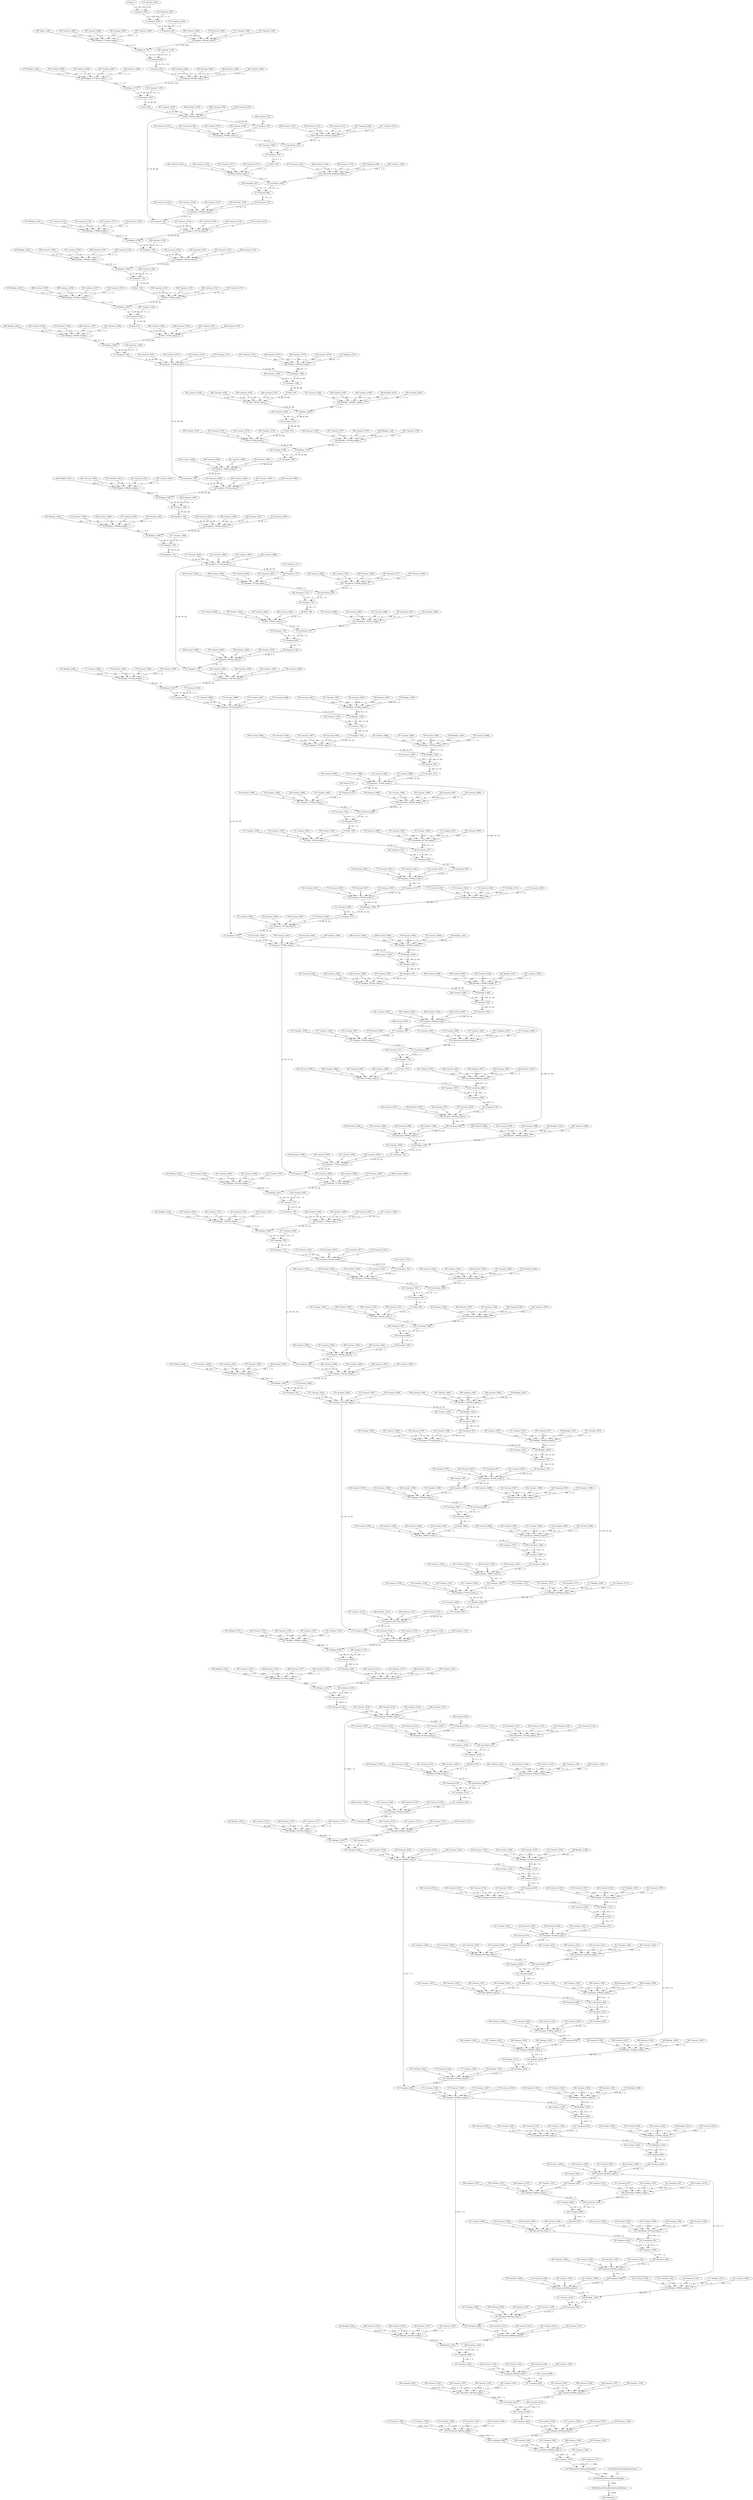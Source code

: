 strict digraph  {
"0 input_1" [id=0, type=Parameter];
"1 Transpose_9545" [id=1, type=Transpose];
"2 Transpose_9539" [id=2, type=Multiply];
"3 Transpose_2342" [id=3, type=Add];
"4 Transpose_2342/fq_output_0" [id=4, type=FakeQuantize];
"5 Multiply_11760" [id=5, type=Convolution];
"6 Transpose_6952" [id=6, type=Add];
"7 Transpose_6970" [id=7, type=HSwish];
"8 Transpose_6970/fq_output_0" [id=8, type=FakeQuantize];
"9 Multiply_11774" [id=9, type=GroupConvolution];
"10 Transpose_7019" [id=10, type=Add];
"11 Relu_7020" [id=11, type=Relu];
"12 Relu_7020/fq_output_0" [id=12, type=FakeQuantize];
"13 Transpose_7025" [id=13, type=ReduceMean];
"14 Transpose_7057" [id=14, type=Multiply];
"15 Transpose_7025/fq_output_0" [id=15, type=FakeQuantize];
"16 Transpose_7057/fq_output_0" [id=16, type=FakeQuantize];
"17 Convolution_2431" [id=17, type=Convolution];
"18 Multiply_11788" [id=18, type=Convolution];
"19 Transpose_7031" [id=19, type=Add];
"20 Transpose_7081" [id=20, type=Add];
"21 Relu_7032" [id=21, type=Relu];
"22 Transpose_7081/fq_output_0" [id=22, type=FakeQuantize];
"23 Relu_7032/fq_output_0" [id=23, type=FakeQuantize];
"24 Multiply_11802" [id=24, type=Convolution];
"25 Convolution_2440" [id=25, type=Convolution];
"26 Transpose_7105" [id=26, type=Add];
"27 Transpose_9591" [id=27, type=Add];
"28 Relu_7106" [id=28, type=Relu];
"29 Transpose_7055" [id=29, type=HSigmoid];
"30 Relu_7106/fq_output_0" [id=30, type=FakeQuantize];
"31 Transpose_7055/fq_output_0" [id=31, type=FakeQuantize];
"32 Multiply_11816" [id=32, type=GroupConvolution];
"33 Transpose_7156" [id=33, type=Add];
"34 Relu_7157" [id=34, type=Relu];
"35 Relu_7157/fq_output_0" [id=35, type=FakeQuantize];
"36 Multiply_11830" [id=36, type=Convolution];
"37 Transpose_7182" [id=37, type=Add];
"38 Transpose_7182/fq_output_0" [id=38, type=FakeQuantize];
"39 Multiply_11844" [id=39, type=Convolution];
"40 Transpose_7262" [id=40, type=Add];
"41 Transpose_7206" [id=41, type=Add];
"42 Transpose_7262/fq_output_0" [id=42, type=FakeQuantize];
"43 Relu_7207" [id=43, type=Relu];
"44 Multiply_11886" [id=44, type=Convolution];
"45 Relu_7207/fq_output_0" [id=45, type=FakeQuantize];
"46 Transpose_7286" [id=46, type=Add];
"47 Multiply_11858" [id=47, type=GroupConvolution];
"48 Transpose_7304" [id=48, type=HSwish];
"49 Transpose_7232" [id=49, type=Add];
"50 Transpose_7304/fq_output_0" [id=50, type=FakeQuantize];
"51 Relu_7233" [id=51, type=Relu];
"52 Multiply_11900" [id=52, type=GroupConvolution];
"53 Relu_7233/fq_output_0" [id=53, type=FakeQuantize];
"54 Transpose_7353" [id=54, type=Add];
"55 Multiply_11872" [id=55, type=Convolution];
"56 Transpose_7371" [id=56, type=HSwish];
"57 Transpose_7260" [id=57, type=Add];
"58 Transpose_7371/fq_output_0" [id=58, type=FakeQuantize];
"59 Transpose_7260/fq_output_0" [id=59, type=FakeQuantize];
"60 Transpose_7375" [id=60, type=ReduceMean];
"61 Transpose_7407" [id=61, type=Multiply];
"62 Transpose_7375/fq_output_0" [id=62, type=FakeQuantize];
"63 Transpose_7407/fq_output_0" [id=63, type=FakeQuantize];
"64 Convolution_2758" [id=64, type=Convolution];
"65 Multiply_11914" [id=65, type=Convolution];
"66 Transpose_7381" [id=66, type=Add];
"67 Transpose_7431" [id=67, type=Add];
"68 Relu_7382" [id=68, type=Relu];
"69 Transpose_7431/fq_output_0" [id=69, type=FakeQuantize];
"70 Relu_7382/fq_output_0" [id=70, type=FakeQuantize];
"71 Multiply_11928" [id=71, type=Convolution];
"72 Transpose_7579" [id=72, type=Add];
"73 Convolution_2767" [id=73, type=Convolution];
"74 Transpose_7455" [id=74, type=Add];
"75 Transpose_7579/fq_output_0" [id=75, type=FakeQuantize];
"76 Transpose_9691" [id=76, type=Add];
"77 Transpose_7473" [id=77, type=HSwish];
"78 Multiply_11970" [id=78, type=Convolution];
"79 Transpose_7727" [id=79, type=Add];
"80 Transpose_7405" [id=80, type=HSigmoid];
"81 Transpose_7473/fq_output_0" [id=81, type=FakeQuantize];
"82 Transpose_7603" [id=82, type=Add];
"83 Transpose_7727/fq_output_0" [id=83, type=FakeQuantize];
"84 Transpose_7405/fq_output_0" [id=84, type=FakeQuantize];
"85 Multiply_11942" [id=85, type=GroupConvolution];
"86 Transpose_7621" [id=86, type=HSwish];
"87 Multiply_12012" [id=87, type=Convolution];
"88 Transpose_7497" [id=88, type=Add];
"89 Transpose_7621/fq_output_0" [id=89, type=FakeQuantize];
"90 Transpose_7751" [id=90, type=Add];
"91 Transpose_7515" [id=91, type=HSwish];
"92 Multiply_11984" [id=92, type=GroupConvolution];
"93 Transpose_7769" [id=93, type=HSwish];
"94 Transpose_7515/fq_output_0" [id=94, type=FakeQuantize];
"95 Transpose_7645" [id=95, type=Add];
"96 Transpose_7769/fq_output_0" [id=96, type=FakeQuantize];
"97 Transpose_7519" [id=97, type=ReduceMean];
"98 Transpose_7551" [id=98, type=Multiply];
"99 Transpose_7663" [id=99, type=HSwish];
"100 Multiply_12026" [id=100, type=GroupConvolution];
"101 Transpose_7519/fq_output_0" [id=101, type=FakeQuantize];
"102 Transpose_7551/fq_output_0" [id=102, type=FakeQuantize];
"103 Transpose_7663/fq_output_0" [id=103, type=FakeQuantize];
"104 Transpose_7793" [id=104, type=Add];
"105 Convolution_2868" [id=105, type=Convolution];
"106 Multiply_11956" [id=106, type=Convolution];
"107 Transpose_7667" [id=107, type=ReduceMean];
"108 Transpose_7699" [id=108, type=Multiply];
"109 Transpose_7811" [id=109, type=HSwish];
"110 Transpose_7525" [id=110, type=Add];
"111 Transpose_7577" [id=111, type=Add];
"112 Transpose_7667/fq_output_0" [id=112, type=FakeQuantize];
"113 Transpose_7699/fq_output_0" [id=113, type=FakeQuantize];
"114 Transpose_7811/fq_output_0" [id=114, type=FakeQuantize];
"115 Relu_7526" [id=115, type=Relu];
"116 Transpose_7577/fq_output_0" [id=116, type=FakeQuantize];
"117 Convolution_2979" [id=117, type=Convolution];
"118 Multiply_11998" [id=118, type=Convolution];
"119 Transpose_7815" [id=119, type=ReduceMean];
"120 Transpose_7847" [id=120, type=Multiply];
"121 Relu_7526/fq_output_0" [id=121, type=FakeQuantize];
"122 Transpose_7673" [id=122, type=Add];
"123 Transpose_7725" [id=123, type=Add];
"124 Transpose_7815/fq_output_0" [id=124, type=FakeQuantize];
"125 Transpose_7847/fq_output_0" [id=125, type=FakeQuantize];
"126 Convolution_2877" [id=126, type=Convolution];
"127 Relu_7674" [id=127, type=Relu];
"128 Transpose_7725/fq_output_0" [id=128, type=FakeQuantize];
"129 Convolution_3090" [id=129, type=Convolution];
"130 Multiply_12040" [id=130, type=Convolution];
"131 Transpose_9759" [id=131, type=Add];
"132 Relu_7674/fq_output_0" [id=132, type=FakeQuantize];
"133 Transpose_7821" [id=133, type=Add];
"134 Transpose_7871" [id=134, type=Add];
"135 Transpose_7549" [id=135, type=HSigmoid];
"136 Convolution_2988" [id=136, type=Convolution];
"137 Relu_7822" [id=137, type=Relu];
"138 Transpose_7871/fq_output_0" [id=138, type=FakeQuantize];
"139 Transpose_7549/fq_output_0" [id=139, type=FakeQuantize];
"140 Transpose_9859" [id=140, type=Add];
"141 Relu_7822/fq_output_0" [id=141, type=FakeQuantize];
"142 Multiply_12054" [id=142, type=Convolution];
"143 Transpose_8019" [id=143, type=Add];
"144 Transpose_7697" [id=144, type=HSigmoid];
"145 Convolution_3099" [id=145, type=Convolution];
"146 Transpose_7895" [id=146, type=Add];
"147 Transpose_8019/fq_output_0" [id=147, type=FakeQuantize];
"148 Transpose_7697/fq_output_0" [id=148, type=FakeQuantize];
"149 Transpose_9959" [id=149, type=Add];
"150 Transpose_7913" [id=150, type=HSwish];
"151 Multiply_12096" [id=151, type=Convolution];
"152 Transpose_7845" [id=152, type=HSigmoid];
"153 Transpose_7913/fq_output_0" [id=153, type=FakeQuantize];
"154 Transpose_8043" [id=154, type=Add];
"155 Transpose_7845/fq_output_0" [id=155, type=FakeQuantize];
"156 Multiply_12068" [id=156, type=GroupConvolution];
"157 Transpose_8061" [id=157, type=HSwish];
"158 Transpose_7937" [id=158, type=Add];
"159 Transpose_8061/fq_output_0" [id=159, type=FakeQuantize];
"160 Transpose_7955" [id=160, type=HSwish];
"161 Multiply_12110" [id=161, type=GroupConvolution];
"162 Transpose_7955/fq_output_0" [id=162, type=FakeQuantize];
"163 Transpose_8110" [id=163, type=Add];
"164 Transpose_7959" [id=164, type=ReduceMean];
"165 Transpose_7991" [id=165, type=Multiply];
"166 Transpose_8128" [id=166, type=HSwish];
"167 Transpose_7959/fq_output_0" [id=167, type=FakeQuantize];
"168 Transpose_7991/fq_output_0" [id=168, type=FakeQuantize];
"169 Transpose_8128/fq_output_0" [id=169, type=FakeQuantize];
"170 Convolution_3200" [id=170, type=Convolution];
"171 Multiply_12082" [id=171, type=Convolution];
"172 Transpose_8132" [id=172, type=ReduceMean];
"173 Transpose_8164" [id=173, type=Multiply];
"174 Transpose_7965" [id=174, type=Add];
"175 Transpose_8017" [id=175, type=Add];
"176 Transpose_8132/fq_output_0" [id=176, type=FakeQuantize];
"177 Transpose_8164/fq_output_0" [id=177, type=FakeQuantize];
"178 Relu_7966" [id=178, type=Relu];
"179 Transpose_8017/fq_output_0" [id=179, type=FakeQuantize];
"180 Convolution_3337" [id=180, type=Convolution];
"181 Multiply_12124" [id=181, type=Convolution];
"182 Relu_7966/fq_output_0" [id=182, type=FakeQuantize];
"183 Transpose_8138" [id=183, type=Add];
"184 Transpose_8188" [id=184, type=Add];
"185 Convolution_3209" [id=185, type=Convolution];
"186 Relu_8139" [id=186, type=Relu];
"187 Transpose_8188/fq_output_0" [id=187, type=FakeQuantize];
"188 Transpose_10027" [id=188, type=Add];
"189 Relu_8139/fq_output_0" [id=189, type=FakeQuantize];
"190 Multiply_12138" [id=190, type=Convolution];
"191 Transpose_8336" [id=191, type=Add];
"192 Transpose_7989" [id=192, type=HSigmoid];
"193 Convolution_3346" [id=193, type=Convolution];
"194 Transpose_8212" [id=194, type=Add];
"195 Transpose_8336/fq_output_0" [id=195, type=FakeQuantize];
"196 Transpose_7989/fq_output_0" [id=196, type=FakeQuantize];
"197 Transpose_10127" [id=197, type=Add];
"198 Transpose_8230" [id=198, type=HSwish];
"199 Multiply_12180" [id=199, type=Convolution];
"200 Transpose_8484" [id=200, type=Add];
"201 Transpose_8162" [id=201, type=HSigmoid];
"202 Transpose_8230/fq_output_0" [id=202, type=FakeQuantize];
"203 Transpose_8360" [id=203, type=Add];
"204 Transpose_8484/fq_output_0" [id=204, type=FakeQuantize];
"205 Transpose_8162/fq_output_0" [id=205, type=FakeQuantize];
"206 Multiply_12152" [id=206, type=GroupConvolution];
"207 Transpose_8378" [id=207, type=HSwish];
"208 Multiply_12222" [id=208, type=Convolution];
"209 Transpose_8254" [id=209, type=Add];
"210 Transpose_8378/fq_output_0" [id=210, type=FakeQuantize];
"211 Transpose_8508" [id=211, type=Add];
"212 Transpose_8272" [id=212, type=HSwish];
"213 Multiply_12194" [id=213, type=GroupConvolution];
"214 Transpose_8526" [id=214, type=HSwish];
"215 Transpose_8272/fq_output_0" [id=215, type=FakeQuantize];
"216 Transpose_8402" [id=216, type=Add];
"217 Transpose_8526/fq_output_0" [id=217, type=FakeQuantize];
"218 Transpose_8276" [id=218, type=ReduceMean];
"219 Transpose_8308" [id=219, type=Multiply];
"220 Transpose_8420" [id=220, type=HSwish];
"221 Transpose_8530" [id=221, type=ReduceMean];
"222 Transpose_8276/fq_output_0" [id=222, type=FakeQuantize];
"223 Transpose_8308/fq_output_0" [id=223, type=FakeQuantize];
"224 Transpose_8420/fq_output_0" [id=224, type=FakeQuantize];
"225 Transpose_8530/fq_output_0" [id=225, type=FakeQuantize];
"226 Convolution_3447" [id=226, type=Convolution];
"227 Multiply_12166" [id=227, type=Convolution];
"228 Transpose_8424" [id=228, type=ReduceMean];
"229 Transpose_8456" [id=229, type=Multiply];
"230 Convolution_3637" [id=230, type=Convolution];
"231 Transpose_8282" [id=231, type=Add];
"232 Transpose_8334" [id=232, type=Add];
"233 Transpose_8424/fq_output_0" [id=233, type=FakeQuantize];
"234 Transpose_8456/fq_output_0" [id=234, type=FakeQuantize];
"235 Transpose_8536" [id=235, type=Add];
"236 Relu_8283" [id=236, type=Relu];
"237 Transpose_8334/fq_output_0" [id=237, type=FakeQuantize];
"238 Convolution_3558" [id=238, type=Convolution];
"239 Multiply_12208" [id=239, type=Convolution];
"240 Transpose_8554" [id=240, type=HSwish];
"241 Relu_8283/fq_output_0" [id=241, type=FakeQuantize];
"242 Transpose_8430" [id=242, type=Add];
"243 Transpose_8482" [id=243, type=Add];
"244 Transpose_8554/fq_output_0" [id=244, type=FakeQuantize];
"245 Convolution_3456" [id=245, type=Convolution];
"246 Relu_8431" [id=246, type=Relu];
"247 Transpose_8482/fq_output_0" [id=247, type=FakeQuantize];
"248 Convolution_3649" [id=248, type=Convolution];
"249 Transpose_10195" [id=249, type=Add];
"250 Relu_8431/fq_output_0" [id=250, type=FakeQuantize];
"251 Convolution_3649/fq_output_0" [id=251, type=FakeQuantize];
"252 Transpose_8306" [id=252, type=HSigmoid];
"253 Convolution_3567" [id=253, type=Convolution];
"254 Transpose_10375" [id=254, type=Reshape];
"255 Transpose_8306/fq_output_0" [id=255, type=FakeQuantize];
"256 Transpose_10295" [id=256, type=Add];
"257 MobilenetV3small/Logits/BiasAdd" [id=257, type=Add];
"258 Transpose_8454" [id=258, type=HSigmoid];
"259 MobilenetV3small/flatten/Reshape" [id=259, type=Reshape];
"260 Transpose_8454/fq_output_0" [id=260, type=FakeQuantize];
"261 MobilenetV3small/Predictions/Softmax" [id=261, type=Softmax];
"262 Predictions" [id=262, type=Result];
"263 MobilenetV3small/flatten/Const" [id=263, type=Constant];
"264 Transpose_10377" [id=264, type=Constant];
"265 Constant_11480" [id=265, type=Constant];
"266 Constant_15344" [id=266, type=Constant];
"267 Constant_15343" [id=267, type=Constant];
"268 Constant_15342" [id=268, type=Constant];
"269 Constant_15341" [id=269, type=Constant];
"270 Convolution_3649/fq_weights_1" [id=270, type=FakeQuantize];
"271 Constant_15349" [id=271, type=Constant];
"272 Constant_15348" [id=272, type=Constant];
"273 Constant_15347" [id=273, type=Constant];
"274 Constant_15346" [id=274, type=Constant];
"275 Transpose_3648" [id=275, type=Constant];
"276 Constant_15339" [id=276, type=Constant];
"277 Constant_15338" [id=277, type=Constant];
"278 Constant_15337" [id=278, type=Constant];
"279 Constant_15336" [id=279, type=Constant];
"280 Transpose_8534" [id=280, type=Constant];
"281 Convolution_3637/fq_weights_1" [id=281, type=FakeQuantize];
"282 Constant_15334" [id=282, type=Constant];
"283 Constant_15333" [id=283, type=Constant];
"284 Constant_15332" [id=284, type=Constant];
"285 Constant_15331" [id=285, type=Constant];
"286 Transpose_3636" [id=286, type=Constant];
"287 Constant_15329" [id=287, type=Constant];
"288 Constant_15328" [id=288, type=Constant];
"289 Constant_15327" [id=289, type=Constant];
"290 Constant_15326" [id=290, type=Constant];
"291 Constant_8528" [id=291, type=Constant];
"292 Constant_15324" [id=292, type=Constant];
"293 Constant_15323" [id=293, type=Constant];
"294 Constant_15322" [id=294, type=Constant];
"295 Constant_15321" [id=295, type=Constant];
"296 Constant_12230" [id=296, type=Constant];
"297 Multiply_12222/fq_weights_1" [id=297, type=FakeQuantize];
"298 Constant_15319" [id=298, type=Constant];
"299 Constant_15318" [id=299, type=Constant];
"300 Constant_15317" [id=300, type=Constant];
"301 Constant_15316" [id=301, type=Constant];
"302 Multiply_12423" [id=302, type=Constant];
"303 Constant_15314" [id=303, type=Constant];
"304 Constant_15313" [id=304, type=Constant];
"305 Constant_15312" [id=305, type=Constant];
"306 Constant_15311" [id=306, type=Constant];
"307 Constant_15309" [id=307, type=Constant];
"308 Constant_15308" [id=308, type=Constant];
"309 Constant_15307" [id=309, type=Constant];
"310 Constant_15306" [id=310, type=Constant];
"311 Constant_12216" [id=311, type=Constant];
"312 Multiply_12208/fq_weights_1" [id=312, type=FakeQuantize];
"313 Constant_15304" [id=313, type=Constant];
"314 Constant_15303" [id=314, type=Constant];
"315 Constant_15302" [id=315, type=Constant];
"316 Constant_15301" [id=316, type=Constant];
"317 Multiply_12417" [id=317, type=Constant];
"318 Constant_15299" [id=318, type=Constant];
"319 Constant_15298" [id=319, type=Constant];
"320 Constant_15297" [id=320, type=Constant];
"321 Constant_15296" [id=321, type=Constant];
"322 Constant_15294" [id=322, type=Constant];
"323 Constant_15293" [id=323, type=Constant];
"324 Constant_15292" [id=324, type=Constant];
"325 Constant_15291" [id=325, type=Constant];
"326 Transpose_8436" [id=326, type=Constant];
"327 Convolution_3567/fq_weights_1" [id=327, type=FakeQuantize];
"328 Constant_15289" [id=328, type=Constant];
"329 Constant_15288" [id=329, type=Constant];
"330 Constant_15287" [id=330, type=Constant];
"331 Constant_15286" [id=331, type=Constant];
"332 Transpose_3566" [id=332, type=Constant];
"333 Constant_15284" [id=333, type=Constant];
"334 Constant_15283" [id=334, type=Constant];
"335 Constant_15282" [id=335, type=Constant];
"336 Constant_15281" [id=336, type=Constant];
"337 Transpose_8428" [id=337, type=Constant];
"338 Convolution_3558/fq_weights_1" [id=338, type=FakeQuantize];
"339 Constant_15279" [id=339, type=Constant];
"340 Constant_15278" [id=340, type=Constant];
"341 Constant_15277" [id=341, type=Constant];
"342 Constant_15276" [id=342, type=Constant];
"343 Transpose_3557" [id=343, type=Constant];
"344 Constant_15274" [id=344, type=Constant];
"345 Constant_15273" [id=345, type=Constant];
"346 Constant_15272" [id=346, type=Constant];
"347 Constant_15271" [id=347, type=Constant];
"348 Constant_8422" [id=348, type=Constant];
"349 Constant_15269" [id=349, type=Constant];
"350 Constant_15268" [id=350, type=Constant];
"351 Constant_15267" [id=351, type=Constant];
"352 Constant_15266" [id=352, type=Constant];
"353 Constant_12202" [id=353, type=Constant];
"354 Multiply_12194/fq_weights_1" [id=354, type=FakeQuantize];
"355 Constant_15264" [id=355, type=Constant];
"356 Constant_15263" [id=356, type=Constant];
"357 Constant_15262" [id=357, type=Constant];
"358 Constant_15261" [id=358, type=Constant];
"359 Multiply_12412" [id=359, type=Constant];
"360 Constant_15259" [id=360, type=Constant];
"361 Constant_15258" [id=361, type=Constant];
"362 Constant_15257" [id=362, type=Constant];
"363 Constant_15256" [id=363, type=Constant];
"364 Constant_12188" [id=364, type=Constant];
"365 Multiply_12180/fq_weights_1" [id=365, type=FakeQuantize];
"366 Constant_15254" [id=366, type=Constant];
"367 Constant_15253" [id=367, type=Constant];
"368 Constant_15252" [id=368, type=Constant];
"369 Constant_15251" [id=369, type=Constant];
"370 Multiply_12406" [id=370, type=Constant];
"371 Constant_15249" [id=371, type=Constant];
"372 Constant_15248" [id=372, type=Constant];
"373 Constant_15247" [id=373, type=Constant];
"374 Constant_15246" [id=374, type=Constant];
"375 Constant_15244" [id=375, type=Constant];
"376 Constant_15243" [id=376, type=Constant];
"377 Constant_15242" [id=377, type=Constant];
"378 Constant_15241" [id=378, type=Constant];
"379 Constant_12174" [id=379, type=Constant];
"380 Multiply_12166/fq_weights_1" [id=380, type=FakeQuantize];
"381 Constant_15239" [id=381, type=Constant];
"382 Constant_15238" [id=382, type=Constant];
"383 Constant_15237" [id=383, type=Constant];
"384 Constant_15236" [id=384, type=Constant];
"385 Multiply_12400" [id=385, type=Constant];
"386 Constant_15234" [id=386, type=Constant];
"387 Constant_15233" [id=387, type=Constant];
"388 Constant_15232" [id=388, type=Constant];
"389 Constant_15231" [id=389, type=Constant];
"390 Constant_15229" [id=390, type=Constant];
"391 Constant_15228" [id=391, type=Constant];
"392 Constant_15227" [id=392, type=Constant];
"393 Constant_15226" [id=393, type=Constant];
"394 Transpose_8288" [id=394, type=Constant];
"395 Convolution_3456/fq_weights_1" [id=395, type=FakeQuantize];
"396 Constant_15224" [id=396, type=Constant];
"397 Constant_15223" [id=397, type=Constant];
"398 Constant_15222" [id=398, type=Constant];
"399 Constant_15221" [id=399, type=Constant];
"400 Transpose_3455" [id=400, type=Constant];
"401 Constant_15219" [id=401, type=Constant];
"402 Constant_15218" [id=402, type=Constant];
"403 Constant_15217" [id=403, type=Constant];
"404 Constant_15216" [id=404, type=Constant];
"405 Transpose_8280" [id=405, type=Constant];
"406 Convolution_3447/fq_weights_1" [id=406, type=FakeQuantize];
"407 Constant_15214" [id=407, type=Constant];
"408 Constant_15213" [id=408, type=Constant];
"409 Constant_15212" [id=409, type=Constant];
"410 Constant_15211" [id=410, type=Constant];
"411 Transpose_3446" [id=411, type=Constant];
"412 Constant_15209" [id=412, type=Constant];
"413 Constant_15208" [id=413, type=Constant];
"414 Constant_15207" [id=414, type=Constant];
"415 Constant_15206" [id=415, type=Constant];
"416 Constant_8274" [id=416, type=Constant];
"417 Constant_15204" [id=417, type=Constant];
"418 Constant_15203" [id=418, type=Constant];
"419 Constant_15202" [id=419, type=Constant];
"420 Constant_15201" [id=420, type=Constant];
"421 Constant_12160" [id=421, type=Constant];
"422 Multiply_12152/fq_weights_1" [id=422, type=FakeQuantize];
"423 Constant_15199" [id=423, type=Constant];
"424 Constant_15198" [id=424, type=Constant];
"425 Constant_15197" [id=425, type=Constant];
"426 Constant_15196" [id=426, type=Constant];
"427 Multiply_12395" [id=427, type=Constant];
"428 Constant_15194" [id=428, type=Constant];
"429 Constant_15193" [id=429, type=Constant];
"430 Constant_15192" [id=430, type=Constant];
"431 Constant_15191" [id=431, type=Constant];
"432 Constant_12146" [id=432, type=Constant];
"433 Multiply_12138/fq_weights_1" [id=433, type=FakeQuantize];
"434 Constant_15189" [id=434, type=Constant];
"435 Constant_15188" [id=435, type=Constant];
"436 Constant_15187" [id=436, type=Constant];
"437 Constant_15186" [id=437, type=Constant];
"438 Multiply_12389" [id=438, type=Constant];
"439 Constant_15184" [id=439, type=Constant];
"440 Constant_15183" [id=440, type=Constant];
"441 Constant_15182" [id=441, type=Constant];
"442 Constant_15181" [id=442, type=Constant];
"443 Constant_12132" [id=443, type=Constant];
"444 Multiply_12124/fq_weights_1" [id=444, type=FakeQuantize];
"445 Constant_15179" [id=445, type=Constant];
"446 Constant_15178" [id=446, type=Constant];
"447 Constant_15177" [id=447, type=Constant];
"448 Constant_15176" [id=448, type=Constant];
"449 Multiply_12383" [id=449, type=Constant];
"450 Constant_15174" [id=450, type=Constant];
"451 Constant_15173" [id=451, type=Constant];
"452 Constant_15172" [id=452, type=Constant];
"453 Constant_15171" [id=453, type=Constant];
"454 Constant_15169" [id=454, type=Constant];
"455 Constant_15168" [id=455, type=Constant];
"456 Constant_15167" [id=456, type=Constant];
"457 Constant_15166" [id=457, type=Constant];
"458 Transpose_8144" [id=458, type=Constant];
"459 Convolution_3346/fq_weights_1" [id=459, type=FakeQuantize];
"460 Constant_15164" [id=460, type=Constant];
"461 Constant_15163" [id=461, type=Constant];
"462 Constant_15162" [id=462, type=Constant];
"463 Constant_15161" [id=463, type=Constant];
"464 Transpose_3345" [id=464, type=Constant];
"465 Constant_15159" [id=465, type=Constant];
"466 Constant_15158" [id=466, type=Constant];
"467 Constant_15157" [id=467, type=Constant];
"468 Constant_15156" [id=468, type=Constant];
"469 Transpose_8136" [id=469, type=Constant];
"470 Convolution_3337/fq_weights_1" [id=470, type=FakeQuantize];
"471 Constant_15154" [id=471, type=Constant];
"472 Constant_15153" [id=472, type=Constant];
"473 Constant_15152" [id=473, type=Constant];
"474 Constant_15151" [id=474, type=Constant];
"475 Transpose_3336" [id=475, type=Constant];
"476 Constant_15149" [id=476, type=Constant];
"477 Constant_15148" [id=477, type=Constant];
"478 Constant_15147" [id=478, type=Constant];
"479 Constant_15146" [id=479, type=Constant];
"480 Constant_8130" [id=480, type=Constant];
"481 Constant_15144" [id=481, type=Constant];
"482 Constant_15143" [id=482, type=Constant];
"483 Constant_15142" [id=483, type=Constant];
"484 Constant_15141" [id=484, type=Constant];
"485 Constant_12118" [id=485, type=Constant];
"486 Multiply_12110/fq_weights_1" [id=486, type=FakeQuantize];
"487 Constant_15139" [id=487, type=Constant];
"488 Constant_15138" [id=488, type=Constant];
"489 Constant_15137" [id=489, type=Constant];
"490 Constant_15136" [id=490, type=Constant];
"491 Multiply_12378" [id=491, type=Constant];
"492 Constant_15134" [id=492, type=Constant];
"493 Constant_15133" [id=493, type=Constant];
"494 Constant_15132" [id=494, type=Constant];
"495 Constant_15131" [id=495, type=Constant];
"496 Constant_12104" [id=496, type=Constant];
"497 Multiply_12096/fq_weights_1" [id=497, type=FakeQuantize];
"498 Constant_15129" [id=498, type=Constant];
"499 Constant_15128" [id=499, type=Constant];
"500 Constant_15127" [id=500, type=Constant];
"501 Constant_15126" [id=501, type=Constant];
"502 Multiply_12372" [id=502, type=Constant];
"503 Constant_15124" [id=503, type=Constant];
"504 Constant_15123" [id=504, type=Constant];
"505 Constant_15122" [id=505, type=Constant];
"506 Constant_15121" [id=506, type=Constant];
"507 Constant_15119" [id=507, type=Constant];
"508 Constant_15118" [id=508, type=Constant];
"509 Constant_15117" [id=509, type=Constant];
"510 Constant_15116" [id=510, type=Constant];
"511 Constant_12090" [id=511, type=Constant];
"512 Multiply_12082/fq_weights_1" [id=512, type=FakeQuantize];
"513 Constant_15114" [id=513, type=Constant];
"514 Constant_15113" [id=514, type=Constant];
"515 Constant_15112" [id=515, type=Constant];
"516 Constant_15111" [id=516, type=Constant];
"517 Multiply_12366" [id=517, type=Constant];
"518 Constant_15109" [id=518, type=Constant];
"519 Constant_15108" [id=519, type=Constant];
"520 Constant_15107" [id=520, type=Constant];
"521 Constant_15106" [id=521, type=Constant];
"522 Constant_15104" [id=522, type=Constant];
"523 Constant_15103" [id=523, type=Constant];
"524 Constant_15102" [id=524, type=Constant];
"525 Constant_15101" [id=525, type=Constant];
"526 Transpose_7971" [id=526, type=Constant];
"527 Convolution_3209/fq_weights_1" [id=527, type=FakeQuantize];
"528 Constant_15099" [id=528, type=Constant];
"529 Constant_15098" [id=529, type=Constant];
"530 Constant_15097" [id=530, type=Constant];
"531 Constant_15096" [id=531, type=Constant];
"532 Transpose_3208" [id=532, type=Constant];
"533 Constant_15094" [id=533, type=Constant];
"534 Constant_15093" [id=534, type=Constant];
"535 Constant_15092" [id=535, type=Constant];
"536 Constant_15091" [id=536, type=Constant];
"537 Transpose_7963" [id=537, type=Constant];
"538 Convolution_3200/fq_weights_1" [id=538, type=FakeQuantize];
"539 Constant_15089" [id=539, type=Constant];
"540 Constant_15088" [id=540, type=Constant];
"541 Constant_15087" [id=541, type=Constant];
"542 Constant_15086" [id=542, type=Constant];
"543 Transpose_3199" [id=543, type=Constant];
"544 Constant_15084" [id=544, type=Constant];
"545 Constant_15083" [id=545, type=Constant];
"546 Constant_15082" [id=546, type=Constant];
"547 Constant_15081" [id=547, type=Constant];
"548 Constant_7957" [id=548, type=Constant];
"549 Constant_15079" [id=549, type=Constant];
"550 Constant_15078" [id=550, type=Constant];
"551 Constant_15077" [id=551, type=Constant];
"552 Constant_15076" [id=552, type=Constant];
"553 Constant_12076" [id=553, type=Constant];
"554 Multiply_12068/fq_weights_1" [id=554, type=FakeQuantize];
"555 Constant_15074" [id=555, type=Constant];
"556 Constant_15073" [id=556, type=Constant];
"557 Constant_15072" [id=557, type=Constant];
"558 Constant_15071" [id=558, type=Constant];
"559 Multiply_12361" [id=559, type=Constant];
"560 Constant_15069" [id=560, type=Constant];
"561 Constant_15068" [id=561, type=Constant];
"562 Constant_15067" [id=562, type=Constant];
"563 Constant_15066" [id=563, type=Constant];
"564 Constant_12062" [id=564, type=Constant];
"565 Multiply_12054/fq_weights_1" [id=565, type=FakeQuantize];
"566 Constant_15064" [id=566, type=Constant];
"567 Constant_15063" [id=567, type=Constant];
"568 Constant_15062" [id=568, type=Constant];
"569 Constant_15061" [id=569, type=Constant];
"570 Multiply_12355" [id=570, type=Constant];
"571 Constant_15059" [id=571, type=Constant];
"572 Constant_15058" [id=572, type=Constant];
"573 Constant_15057" [id=573, type=Constant];
"574 Constant_15056" [id=574, type=Constant];
"575 Constant_12048" [id=575, type=Constant];
"576 Multiply_12040/fq_weights_1" [id=576, type=FakeQuantize];
"577 Constant_15054" [id=577, type=Constant];
"578 Constant_15053" [id=578, type=Constant];
"579 Constant_15052" [id=579, type=Constant];
"580 Constant_15051" [id=580, type=Constant];
"581 Multiply_12349" [id=581, type=Constant];
"582 Constant_15049" [id=582, type=Constant];
"583 Constant_15048" [id=583, type=Constant];
"584 Constant_15047" [id=584, type=Constant];
"585 Constant_15046" [id=585, type=Constant];
"586 Constant_15044" [id=586, type=Constant];
"587 Constant_15043" [id=587, type=Constant];
"588 Constant_15042" [id=588, type=Constant];
"589 Constant_15041" [id=589, type=Constant];
"590 Transpose_7827" [id=590, type=Constant];
"591 Convolution_3099/fq_weights_1" [id=591, type=FakeQuantize];
"592 Constant_15039" [id=592, type=Constant];
"593 Constant_15038" [id=593, type=Constant];
"594 Constant_15037" [id=594, type=Constant];
"595 Constant_15036" [id=595, type=Constant];
"596 Transpose_3098" [id=596, type=Constant];
"597 Constant_15034" [id=597, type=Constant];
"598 Constant_15033" [id=598, type=Constant];
"599 Constant_15032" [id=599, type=Constant];
"600 Constant_15031" [id=600, type=Constant];
"601 Transpose_7819" [id=601, type=Constant];
"602 Convolution_3090/fq_weights_1" [id=602, type=FakeQuantize];
"603 Constant_15029" [id=603, type=Constant];
"604 Constant_15028" [id=604, type=Constant];
"605 Constant_15027" [id=605, type=Constant];
"606 Constant_15026" [id=606, type=Constant];
"607 Transpose_3089" [id=607, type=Constant];
"608 Constant_15024" [id=608, type=Constant];
"609 Constant_15023" [id=609, type=Constant];
"610 Constant_15022" [id=610, type=Constant];
"611 Constant_15021" [id=611, type=Constant];
"612 Constant_7813" [id=612, type=Constant];
"613 Constant_15019" [id=613, type=Constant];
"614 Constant_15018" [id=614, type=Constant];
"615 Constant_15017" [id=615, type=Constant];
"616 Constant_15016" [id=616, type=Constant];
"617 Constant_12034" [id=617, type=Constant];
"618 Multiply_12026/fq_weights_1" [id=618, type=FakeQuantize];
"619 Constant_15014" [id=619, type=Constant];
"620 Constant_15013" [id=620, type=Constant];
"621 Constant_15012" [id=621, type=Constant];
"622 Constant_15011" [id=622, type=Constant];
"623 Multiply_12344" [id=623, type=Constant];
"624 Constant_15009" [id=624, type=Constant];
"625 Constant_15008" [id=625, type=Constant];
"626 Constant_15007" [id=626, type=Constant];
"627 Constant_15006" [id=627, type=Constant];
"628 Constant_12020" [id=628, type=Constant];
"629 Multiply_12012/fq_weights_1" [id=629, type=FakeQuantize];
"630 Constant_15004" [id=630, type=Constant];
"631 Constant_15003" [id=631, type=Constant];
"632 Constant_15002" [id=632, type=Constant];
"633 Constant_15001" [id=633, type=Constant];
"634 Multiply_12338" [id=634, type=Constant];
"635 Constant_14999" [id=635, type=Constant];
"636 Constant_14998" [id=636, type=Constant];
"637 Constant_14997" [id=637, type=Constant];
"638 Constant_14996" [id=638, type=Constant];
"639 Constant_14994" [id=639, type=Constant];
"640 Constant_14993" [id=640, type=Constant];
"641 Constant_14992" [id=641, type=Constant];
"642 Constant_14991" [id=642, type=Constant];
"643 Constant_12006" [id=643, type=Constant];
"644 Multiply_11998/fq_weights_1" [id=644, type=FakeQuantize];
"645 Constant_14989" [id=645, type=Constant];
"646 Constant_14988" [id=646, type=Constant];
"647 Constant_14987" [id=647, type=Constant];
"648 Constant_14986" [id=648, type=Constant];
"649 Multiply_12332" [id=649, type=Constant];
"650 Constant_14984" [id=650, type=Constant];
"651 Constant_14983" [id=651, type=Constant];
"652 Constant_14982" [id=652, type=Constant];
"653 Constant_14981" [id=653, type=Constant];
"654 Constant_14979" [id=654, type=Constant];
"655 Constant_14978" [id=655, type=Constant];
"656 Constant_14977" [id=656, type=Constant];
"657 Constant_14976" [id=657, type=Constant];
"658 Transpose_7679" [id=658, type=Constant];
"659 Convolution_2988/fq_weights_1" [id=659, type=FakeQuantize];
"660 Constant_14974" [id=660, type=Constant];
"661 Constant_14973" [id=661, type=Constant];
"662 Constant_14972" [id=662, type=Constant];
"663 Constant_14971" [id=663, type=Constant];
"664 Transpose_2987" [id=664, type=Constant];
"665 Constant_14969" [id=665, type=Constant];
"666 Constant_14968" [id=666, type=Constant];
"667 Constant_14967" [id=667, type=Constant];
"668 Constant_14966" [id=668, type=Constant];
"669 Transpose_7671" [id=669, type=Constant];
"670 Convolution_2979/fq_weights_1" [id=670, type=FakeQuantize];
"671 Constant_14964" [id=671, type=Constant];
"672 Constant_14963" [id=672, type=Constant];
"673 Constant_14962" [id=673, type=Constant];
"674 Constant_14961" [id=674, type=Constant];
"675 Transpose_2978" [id=675, type=Constant];
"676 Constant_14959" [id=676, type=Constant];
"677 Constant_14958" [id=677, type=Constant];
"678 Constant_14957" [id=678, type=Constant];
"679 Constant_14956" [id=679, type=Constant];
"680 Constant_7665" [id=680, type=Constant];
"681 Constant_14954" [id=681, type=Constant];
"682 Constant_14953" [id=682, type=Constant];
"683 Constant_14952" [id=683, type=Constant];
"684 Constant_14951" [id=684, type=Constant];
"685 Constant_11992" [id=685, type=Constant];
"686 Multiply_11984/fq_weights_1" [id=686, type=FakeQuantize];
"687 Constant_14949" [id=687, type=Constant];
"688 Constant_14948" [id=688, type=Constant];
"689 Constant_14947" [id=689, type=Constant];
"690 Constant_14946" [id=690, type=Constant];
"691 Multiply_12327" [id=691, type=Constant];
"692 Constant_14944" [id=692, type=Constant];
"693 Constant_14943" [id=693, type=Constant];
"694 Constant_14942" [id=694, type=Constant];
"695 Constant_14941" [id=695, type=Constant];
"696 Constant_11978" [id=696, type=Constant];
"697 Multiply_11970/fq_weights_1" [id=697, type=FakeQuantize];
"698 Constant_14939" [id=698, type=Constant];
"699 Constant_14938" [id=699, type=Constant];
"700 Constant_14937" [id=700, type=Constant];
"701 Constant_14936" [id=701, type=Constant];
"702 Multiply_12321" [id=702, type=Constant];
"703 Constant_14934" [id=703, type=Constant];
"704 Constant_14933" [id=704, type=Constant];
"705 Constant_14932" [id=705, type=Constant];
"706 Constant_14931" [id=706, type=Constant];
"707 Constant_14929" [id=707, type=Constant];
"708 Constant_14928" [id=708, type=Constant];
"709 Constant_14927" [id=709, type=Constant];
"710 Constant_14926" [id=710, type=Constant];
"711 Constant_11964" [id=711, type=Constant];
"712 Multiply_11956/fq_weights_1" [id=712, type=FakeQuantize];
"713 Constant_14924" [id=713, type=Constant];
"714 Constant_14923" [id=714, type=Constant];
"715 Constant_14922" [id=715, type=Constant];
"716 Constant_14921" [id=716, type=Constant];
"717 Multiply_12315" [id=717, type=Constant];
"718 Constant_14919" [id=718, type=Constant];
"719 Constant_14918" [id=719, type=Constant];
"720 Constant_14917" [id=720, type=Constant];
"721 Constant_14916" [id=721, type=Constant];
"722 Constant_14914" [id=722, type=Constant];
"723 Constant_14913" [id=723, type=Constant];
"724 Constant_14912" [id=724, type=Constant];
"725 Constant_14911" [id=725, type=Constant];
"726 Transpose_7531" [id=726, type=Constant];
"727 Convolution_2877/fq_weights_1" [id=727, type=FakeQuantize];
"728 Constant_14909" [id=728, type=Constant];
"729 Constant_14908" [id=729, type=Constant];
"730 Constant_14907" [id=730, type=Constant];
"731 Constant_14906" [id=731, type=Constant];
"732 Transpose_2876" [id=732, type=Constant];
"733 Constant_14904" [id=733, type=Constant];
"734 Constant_14903" [id=734, type=Constant];
"735 Constant_14902" [id=735, type=Constant];
"736 Constant_14901" [id=736, type=Constant];
"737 Transpose_7523" [id=737, type=Constant];
"738 Convolution_2868/fq_weights_1" [id=738, type=FakeQuantize];
"739 Constant_14899" [id=739, type=Constant];
"740 Constant_14898" [id=740, type=Constant];
"741 Constant_14897" [id=741, type=Constant];
"742 Constant_14896" [id=742, type=Constant];
"743 Transpose_2867" [id=743, type=Constant];
"744 Constant_14894" [id=744, type=Constant];
"745 Constant_14893" [id=745, type=Constant];
"746 Constant_14892" [id=746, type=Constant];
"747 Constant_14891" [id=747, type=Constant];
"748 Constant_7517" [id=748, type=Constant];
"749 Constant_14889" [id=749, type=Constant];
"750 Constant_14888" [id=750, type=Constant];
"751 Constant_14887" [id=751, type=Constant];
"752 Constant_14886" [id=752, type=Constant];
"753 Constant_11950" [id=753, type=Constant];
"754 Multiply_11942/fq_weights_1" [id=754, type=FakeQuantize];
"755 Constant_14884" [id=755, type=Constant];
"756 Constant_14883" [id=756, type=Constant];
"757 Constant_14882" [id=757, type=Constant];
"758 Constant_14881" [id=758, type=Constant];
"759 Multiply_12310" [id=759, type=Constant];
"760 Constant_14879" [id=760, type=Constant];
"761 Constant_14878" [id=761, type=Constant];
"762 Constant_14877" [id=762, type=Constant];
"763 Constant_14876" [id=763, type=Constant];
"764 Constant_11936" [id=764, type=Constant];
"765 Multiply_11928/fq_weights_1" [id=765, type=FakeQuantize];
"766 Constant_14874" [id=766, type=Constant];
"767 Constant_14873" [id=767, type=Constant];
"768 Constant_14872" [id=768, type=Constant];
"769 Constant_14871" [id=769, type=Constant];
"770 Multiply_12304" [id=770, type=Constant];
"771 Constant_14869" [id=771, type=Constant];
"772 Constant_14868" [id=772, type=Constant];
"773 Constant_14867" [id=773, type=Constant];
"774 Constant_14866" [id=774, type=Constant];
"775 Constant_11922" [id=775, type=Constant];
"776 Multiply_11914/fq_weights_1" [id=776, type=FakeQuantize];
"777 Constant_14864" [id=777, type=Constant];
"778 Constant_14863" [id=778, type=Constant];
"779 Constant_14862" [id=779, type=Constant];
"780 Constant_14861" [id=780, type=Constant];
"781 Multiply_12298" [id=781, type=Constant];
"782 Constant_14859" [id=782, type=Constant];
"783 Constant_14858" [id=783, type=Constant];
"784 Constant_14857" [id=784, type=Constant];
"785 Constant_14856" [id=785, type=Constant];
"786 Constant_14854" [id=786, type=Constant];
"787 Constant_14853" [id=787, type=Constant];
"788 Constant_14852" [id=788, type=Constant];
"789 Constant_14851" [id=789, type=Constant];
"790 Transpose_7387" [id=790, type=Constant];
"791 Convolution_2767/fq_weights_1" [id=791, type=FakeQuantize];
"792 Constant_14849" [id=792, type=Constant];
"793 Constant_14848" [id=793, type=Constant];
"794 Constant_14847" [id=794, type=Constant];
"795 Constant_14846" [id=795, type=Constant];
"796 Transpose_2766" [id=796, type=Constant];
"797 Constant_14844" [id=797, type=Constant];
"798 Constant_14843" [id=798, type=Constant];
"799 Constant_14842" [id=799, type=Constant];
"800 Constant_14841" [id=800, type=Constant];
"801 Transpose_7379" [id=801, type=Constant];
"802 Convolution_2758/fq_weights_1" [id=802, type=FakeQuantize];
"803 Constant_14839" [id=803, type=Constant];
"804 Constant_14838" [id=804, type=Constant];
"805 Constant_14837" [id=805, type=Constant];
"806 Constant_14836" [id=806, type=Constant];
"807 Transpose_2757" [id=807, type=Constant];
"808 Constant_14834" [id=808, type=Constant];
"809 Constant_14833" [id=809, type=Constant];
"810 Constant_14832" [id=810, type=Constant];
"811 Constant_14831" [id=811, type=Constant];
"812 Constant_7373" [id=812, type=Constant];
"813 Constant_14829" [id=813, type=Constant];
"814 Constant_14828" [id=814, type=Constant];
"815 Constant_14827" [id=815, type=Constant];
"816 Constant_14826" [id=816, type=Constant];
"817 Constant_11908" [id=817, type=Constant];
"818 Multiply_11900/fq_weights_1" [id=818, type=FakeQuantize];
"819 Constant_14824" [id=819, type=Constant];
"820 Constant_14823" [id=820, type=Constant];
"821 Constant_14822" [id=821, type=Constant];
"822 Constant_14821" [id=822, type=Constant];
"823 Multiply_12293" [id=823, type=Constant];
"824 Constant_14819" [id=824, type=Constant];
"825 Constant_14818" [id=825, type=Constant];
"826 Constant_14817" [id=826, type=Constant];
"827 Constant_14816" [id=827, type=Constant];
"828 Constant_11894" [id=828, type=Constant];
"829 Multiply_11886/fq_weights_1" [id=829, type=FakeQuantize];
"830 Constant_14814" [id=830, type=Constant];
"831 Constant_14813" [id=831, type=Constant];
"832 Constant_14812" [id=832, type=Constant];
"833 Constant_14811" [id=833, type=Constant];
"834 Multiply_12287" [id=834, type=Constant];
"835 Constant_14809" [id=835, type=Constant];
"836 Constant_14808" [id=836, type=Constant];
"837 Constant_14807" [id=837, type=Constant];
"838 Constant_14806" [id=838, type=Constant];
"839 Constant_14804" [id=839, type=Constant];
"840 Constant_14803" [id=840, type=Constant];
"841 Constant_14802" [id=841, type=Constant];
"842 Constant_14801" [id=842, type=Constant];
"843 Constant_11880" [id=843, type=Constant];
"844 Multiply_11872/fq_weights_1" [id=844, type=FakeQuantize];
"845 Constant_14799" [id=845, type=Constant];
"846 Constant_14798" [id=846, type=Constant];
"847 Constant_14797" [id=847, type=Constant];
"848 Constant_14796" [id=848, type=Constant];
"849 Multiply_12281" [id=849, type=Constant];
"850 Constant_14794" [id=850, type=Constant];
"851 Constant_14793" [id=851, type=Constant];
"852 Constant_14792" [id=852, type=Constant];
"853 Constant_14791" [id=853, type=Constant];
"854 Constant_11866" [id=854, type=Constant];
"855 Multiply_11858/fq_weights_1" [id=855, type=FakeQuantize];
"856 Constant_14789" [id=856, type=Constant];
"857 Constant_14788" [id=857, type=Constant];
"858 Constant_14787" [id=858, type=Constant];
"859 Constant_14786" [id=859, type=Constant];
"860 Multiply_12276" [id=860, type=Constant];
"861 Constant_14784" [id=861, type=Constant];
"862 Constant_14783" [id=862, type=Constant];
"863 Constant_14782" [id=863, type=Constant];
"864 Constant_14781" [id=864, type=Constant];
"865 Constant_11852" [id=865, type=Constant];
"866 Multiply_11844/fq_weights_1" [id=866, type=FakeQuantize];
"867 Constant_14779" [id=867, type=Constant];
"868 Constant_14778" [id=868, type=Constant];
"869 Constant_14777" [id=869, type=Constant];
"870 Constant_14776" [id=870, type=Constant];
"871 Multiply_12270" [id=871, type=Constant];
"872 Constant_14774" [id=872, type=Constant];
"873 Constant_14773" [id=873, type=Constant];
"874 Constant_14772" [id=874, type=Constant];
"875 Constant_14771" [id=875, type=Constant];
"876 Constant_11838" [id=876, type=Constant];
"877 Multiply_11830/fq_weights_1" [id=877, type=FakeQuantize];
"878 Constant_14769" [id=878, type=Constant];
"879 Constant_14768" [id=879, type=Constant];
"880 Constant_14767" [id=880, type=Constant];
"881 Constant_14766" [id=881, type=Constant];
"882 Multiply_12264" [id=882, type=Constant];
"883 Constant_14764" [id=883, type=Constant];
"884 Constant_14763" [id=884, type=Constant];
"885 Constant_14762" [id=885, type=Constant];
"886 Constant_14761" [id=886, type=Constant];
"887 Constant_11824" [id=887, type=Constant];
"888 Multiply_11816/fq_weights_1" [id=888, type=FakeQuantize];
"889 Constant_14759" [id=889, type=Constant];
"890 Constant_14758" [id=890, type=Constant];
"891 Constant_14757" [id=891, type=Constant];
"892 Constant_14756" [id=892, type=Constant];
"893 Multiply_12259" [id=893, type=Constant];
"894 Constant_14754" [id=894, type=Constant];
"895 Constant_14753" [id=895, type=Constant];
"896 Constant_14752" [id=896, type=Constant];
"897 Constant_14751" [id=897, type=Constant];
"898 Constant_11810" [id=898, type=Constant];
"899 Multiply_11802/fq_weights_1" [id=899, type=FakeQuantize];
"900 Constant_14749" [id=900, type=Constant];
"901 Constant_14748" [id=901, type=Constant];
"902 Constant_14747" [id=902, type=Constant];
"903 Constant_14746" [id=903, type=Constant];
"904 Multiply_12253" [id=904, type=Constant];
"905 Constant_14744" [id=905, type=Constant];
"906 Constant_14743" [id=906, type=Constant];
"907 Constant_14742" [id=907, type=Constant];
"908 Constant_14741" [id=908, type=Constant];
"909 Constant_11796" [id=909, type=Constant];
"910 Multiply_11788/fq_weights_1" [id=910, type=FakeQuantize];
"911 Constant_14739" [id=911, type=Constant];
"912 Constant_14738" [id=912, type=Constant];
"913 Constant_14737" [id=913, type=Constant];
"914 Constant_14736" [id=914, type=Constant];
"915 Multiply_12247" [id=915, type=Constant];
"916 Constant_14734" [id=916, type=Constant];
"917 Constant_14733" [id=917, type=Constant];
"918 Constant_14732" [id=918, type=Constant];
"919 Constant_14731" [id=919, type=Constant];
"920 Constant_14729" [id=920, type=Constant];
"921 Constant_14728" [id=921, type=Constant];
"922 Constant_14727" [id=922, type=Constant];
"923 Constant_14726" [id=923, type=Constant];
"924 Transpose_7037" [id=924, type=Constant];
"925 Convolution_2440/fq_weights_1" [id=925, type=FakeQuantize];
"926 Constant_14724" [id=926, type=Constant];
"927 Constant_14723" [id=927, type=Constant];
"928 Constant_14722" [id=928, type=Constant];
"929 Constant_14721" [id=929, type=Constant];
"930 Transpose_2439" [id=930, type=Constant];
"931 Constant_14719" [id=931, type=Constant];
"932 Constant_14718" [id=932, type=Constant];
"933 Constant_14717" [id=933, type=Constant];
"934 Constant_14716" [id=934, type=Constant];
"935 Transpose_7029" [id=935, type=Constant];
"936 Convolution_2431/fq_weights_1" [id=936, type=FakeQuantize];
"937 Constant_14714" [id=937, type=Constant];
"938 Constant_14713" [id=938, type=Constant];
"939 Constant_14712" [id=939, type=Constant];
"940 Constant_14711" [id=940, type=Constant];
"941 Transpose_2430" [id=941, type=Constant];
"942 Constant_14709" [id=942, type=Constant];
"943 Constant_14708" [id=943, type=Constant];
"944 Constant_14707" [id=944, type=Constant];
"945 Constant_14706" [id=945, type=Constant];
"946 Constant_7023" [id=946, type=Constant];
"947 Constant_14704" [id=947, type=Constant];
"948 Constant_14703" [id=948, type=Constant];
"949 Constant_14702" [id=949, type=Constant];
"950 Constant_14701" [id=950, type=Constant];
"951 Constant_11782" [id=951, type=Constant];
"952 Multiply_11774/fq_weights_1" [id=952, type=FakeQuantize];
"953 Constant_14699" [id=953, type=Constant];
"954 Constant_14698" [id=954, type=Constant];
"955 Constant_14697" [id=955, type=Constant];
"956 Constant_14696" [id=956, type=Constant];
"957 Multiply_12242" [id=957, type=Constant];
"958 Constant_14694" [id=958, type=Constant];
"959 Constant_14693" [id=959, type=Constant];
"960 Constant_14692" [id=960, type=Constant];
"961 Constant_14691" [id=961, type=Constant];
"962 Constant_11768" [id=962, type=Constant];
"963 Multiply_11760/fq_weights_1" [id=963, type=FakeQuantize];
"964 Constant_14689" [id=964, type=Constant];
"965 Constant_14688" [id=965, type=Constant];
"966 Constant_14687" [id=966, type=Constant];
"967 Constant_14686" [id=967, type=Constant];
"968 Gather_12661" [id=968, type=Constant];
"969 Constant_14684" [id=969, type=Constant];
"970 Constant_14683" [id=970, type=Constant];
"971 Constant_14682" [id=971, type=Constant];
"972 Constant_14681" [id=972, type=Constant];
"973 Unsqueeze_9541" [id=973, type=Constant];
"974 Unsqueeze_9547" [id=974, type=Constant];
"975 Constant_9544" [id=975, type=Constant];
"0 input_1" -> "1 Transpose_9545"  [label="[1, 224, 224, 3]", style=solid];
"1 Transpose_9545" -> "2 Transpose_9539"  [label="[1, 3, 224, 224]", style=solid];
"2 Transpose_9539" -> "3 Transpose_2342"  [label="[1, 3, 224, 224]", style=solid];
"3 Transpose_2342" -> "4 Transpose_2342/fq_output_0"  [label="[1, 3, 224, 224]", style=solid];
"4 Transpose_2342/fq_output_0" -> "5 Multiply_11760"  [label="[1, 3, 224, 224]", style=solid];
"5 Multiply_11760" -> "6 Transpose_6952"  [label="[1, 16, 112, 112]", style=solid];
"6 Transpose_6952" -> "7 Transpose_6970"  [label="[1, 16, 112, 112]", style=solid];
"7 Transpose_6970" -> "8 Transpose_6970/fq_output_0"  [label="[1, 16, 112, 112]", style=solid];
"8 Transpose_6970/fq_output_0" -> "9 Multiply_11774"  [label="[1, 16, 112, 112]", style=solid];
"9 Multiply_11774" -> "10 Transpose_7019"  [label="[1, 16, 56, 56]", style=solid];
"10 Transpose_7019" -> "11 Relu_7020"  [label="[1, 16, 56, 56]", style=solid];
"11 Relu_7020" -> "12 Relu_7020/fq_output_0"  [label="[1, 16, 56, 56]", style=solid];
"12 Relu_7020/fq_output_0" -> "13 Transpose_7025"  [label="[1, 16, 56, 56]", style=solid];
"12 Relu_7020/fq_output_0" -> "14 Transpose_7057"  [label="[1, 16, 56, 56]", style=solid];
"13 Transpose_7025" -> "15 Transpose_7025/fq_output_0"  [label="[1, 16, 1, 1]", style=solid];
"14 Transpose_7057" -> "16 Transpose_7057/fq_output_0"  [label="[1, 16, 56, 56]", style=solid];
"15 Transpose_7025/fq_output_0" -> "17 Convolution_2431"  [label="[1, 16, 1, 1]", style=solid];
"16 Transpose_7057/fq_output_0" -> "18 Multiply_11788"  [label="[1, 16, 56, 56]", style=solid];
"17 Convolution_2431" -> "19 Transpose_7031"  [label="[1, 8, 1, 1]", style=solid];
"18 Multiply_11788" -> "20 Transpose_7081"  [label="[1, 16, 56, 56]", style=solid];
"19 Transpose_7031" -> "21 Relu_7032"  [label="[1, 8, 1, 1]", style=solid];
"20 Transpose_7081" -> "22 Transpose_7081/fq_output_0"  [label="[1, 16, 56, 56]", style=solid];
"21 Relu_7032" -> "23 Relu_7032/fq_output_0"  [label="[1, 8, 1, 1]", style=solid];
"22 Transpose_7081/fq_output_0" -> "24 Multiply_11802"  [label="[1, 16, 56, 56]", style=solid];
"23 Relu_7032/fq_output_0" -> "25 Convolution_2440"  [label="[1, 8, 1, 1]", style=solid];
"24 Multiply_11802" -> "26 Transpose_7105"  [label="[1, 72, 56, 56]", style=solid];
"25 Convolution_2440" -> "27 Transpose_9591"  [label="[1, 16, 1, 1]", style=solid];
"26 Transpose_7105" -> "28 Relu_7106"  [label="[1, 72, 56, 56]", style=solid];
"27 Transpose_9591" -> "29 Transpose_7055"  [label="[1, 16, 1, 1]", style=solid];
"28 Relu_7106" -> "30 Relu_7106/fq_output_0"  [label="[1, 72, 56, 56]", style=solid];
"29 Transpose_7055" -> "31 Transpose_7055/fq_output_0"  [label="[1, 16, 1, 1]", style=solid];
"30 Relu_7106/fq_output_0" -> "32 Multiply_11816"  [label="[1, 72, 56, 56]", style=solid];
"31 Transpose_7055/fq_output_0" -> "14 Transpose_7057"  [label="[1, 16, 1, 1]", style=solid];
"32 Multiply_11816" -> "33 Transpose_7156"  [label="[1, 72, 28, 28]", style=solid];
"33 Transpose_7156" -> "34 Relu_7157"  [label="[1, 72, 28, 28]", style=solid];
"34 Relu_7157" -> "35 Relu_7157/fq_output_0"  [label="[1, 72, 28, 28]", style=solid];
"35 Relu_7157/fq_output_0" -> "36 Multiply_11830"  [label="[1, 72, 28, 28]", style=solid];
"36 Multiply_11830" -> "37 Transpose_7182"  [label="[1, 24, 28, 28]", style=solid];
"37 Transpose_7182" -> "38 Transpose_7182/fq_output_0"  [label="[1, 24, 28, 28]", style=solid];
"38 Transpose_7182/fq_output_0" -> "39 Multiply_11844"  [label="[1, 24, 28, 28]", style=solid];
"38 Transpose_7182/fq_output_0" -> "40 Transpose_7262"  [label="[1, 24, 28, 28]", style=solid];
"39 Multiply_11844" -> "41 Transpose_7206"  [label="[1, 88, 28, 28]", style=solid];
"40 Transpose_7262" -> "42 Transpose_7262/fq_output_0"  [label="[1, 24, 28, 28]", style=solid];
"41 Transpose_7206" -> "43 Relu_7207"  [label="[1, 88, 28, 28]", style=solid];
"42 Transpose_7262/fq_output_0" -> "44 Multiply_11886"  [label="[1, 24, 28, 28]", style=solid];
"43 Relu_7207" -> "45 Relu_7207/fq_output_0"  [label="[1, 88, 28, 28]", style=solid];
"44 Multiply_11886" -> "46 Transpose_7286"  [label="[1, 96, 28, 28]", style=solid];
"45 Relu_7207/fq_output_0" -> "47 Multiply_11858"  [label="[1, 88, 28, 28]", style=solid];
"46 Transpose_7286" -> "48 Transpose_7304"  [label="[1, 96, 28, 28]", style=solid];
"47 Multiply_11858" -> "49 Transpose_7232"  [label="[1, 88, 28, 28]", style=solid];
"48 Transpose_7304" -> "50 Transpose_7304/fq_output_0"  [label="[1, 96, 28, 28]", style=solid];
"49 Transpose_7232" -> "51 Relu_7233"  [label="[1, 88, 28, 28]", style=solid];
"50 Transpose_7304/fq_output_0" -> "52 Multiply_11900"  [label="[1, 96, 28, 28]", style=solid];
"51 Relu_7233" -> "53 Relu_7233/fq_output_0"  [label="[1, 88, 28, 28]", style=solid];
"52 Multiply_11900" -> "54 Transpose_7353"  [label="[1, 96, 14, 14]", style=solid];
"53 Relu_7233/fq_output_0" -> "55 Multiply_11872"  [label="[1, 88, 28, 28]", style=solid];
"54 Transpose_7353" -> "56 Transpose_7371"  [label="[1, 96, 14, 14]", style=solid];
"55 Multiply_11872" -> "57 Transpose_7260"  [label="[1, 24, 28, 28]", style=solid];
"56 Transpose_7371" -> "58 Transpose_7371/fq_output_0"  [label="[1, 96, 14, 14]", style=solid];
"57 Transpose_7260" -> "59 Transpose_7260/fq_output_0"  [label="[1, 24, 28, 28]", style=solid];
"58 Transpose_7371/fq_output_0" -> "60 Transpose_7375"  [label="[1, 96, 14, 14]", style=solid];
"58 Transpose_7371/fq_output_0" -> "61 Transpose_7407"  [label="[1, 96, 14, 14]", style=solid];
"59 Transpose_7260/fq_output_0" -> "40 Transpose_7262"  [label="[1, 24, 28, 28]", style=solid];
"60 Transpose_7375" -> "62 Transpose_7375/fq_output_0"  [label="[1, 96, 1, 1]", style=solid];
"61 Transpose_7407" -> "63 Transpose_7407/fq_output_0"  [label="[1, 96, 14, 14]", style=solid];
"62 Transpose_7375/fq_output_0" -> "64 Convolution_2758"  [label="[1, 96, 1, 1]", style=solid];
"63 Transpose_7407/fq_output_0" -> "65 Multiply_11914"  [label="[1, 96, 14, 14]", style=solid];
"64 Convolution_2758" -> "66 Transpose_7381"  [label="[1, 24, 1, 1]", style=solid];
"65 Multiply_11914" -> "67 Transpose_7431"  [label="[1, 40, 14, 14]", style=solid];
"66 Transpose_7381" -> "68 Relu_7382"  [label="[1, 24, 1, 1]", style=solid];
"67 Transpose_7431" -> "69 Transpose_7431/fq_output_0"  [label="[1, 40, 14, 14]", style=solid];
"68 Relu_7382" -> "70 Relu_7382/fq_output_0"  [label="[1, 24, 1, 1]", style=solid];
"69 Transpose_7431/fq_output_0" -> "71 Multiply_11928"  [label="[1, 40, 14, 14]", style=solid];
"69 Transpose_7431/fq_output_0" -> "72 Transpose_7579"  [label="[1, 40, 14, 14]", style=solid];
"70 Relu_7382/fq_output_0" -> "73 Convolution_2767"  [label="[1, 24, 1, 1]", style=solid];
"71 Multiply_11928" -> "74 Transpose_7455"  [label="[1, 240, 14, 14]", style=solid];
"72 Transpose_7579" -> "75 Transpose_7579/fq_output_0"  [label="[1, 40, 14, 14]", style=solid];
"73 Convolution_2767" -> "76 Transpose_9691"  [label="[1, 96, 1, 1]", style=solid];
"74 Transpose_7455" -> "77 Transpose_7473"  [label="[1, 240, 14, 14]", style=solid];
"75 Transpose_7579/fq_output_0" -> "78 Multiply_11970"  [label="[1, 40, 14, 14]", style=solid];
"75 Transpose_7579/fq_output_0" -> "79 Transpose_7727"  [label="[1, 40, 14, 14]", style=solid];
"76 Transpose_9691" -> "80 Transpose_7405"  [label="[1, 96, 1, 1]", style=solid];
"77 Transpose_7473" -> "81 Transpose_7473/fq_output_0"  [label="[1, 240, 14, 14]", style=solid];
"78 Multiply_11970" -> "82 Transpose_7603"  [label="[1, 240, 14, 14]", style=solid];
"79 Transpose_7727" -> "83 Transpose_7727/fq_output_0"  [label="[1, 40, 14, 14]", style=solid];
"80 Transpose_7405" -> "84 Transpose_7405/fq_output_0"  [label="[1, 96, 1, 1]", style=solid];
"81 Transpose_7473/fq_output_0" -> "85 Multiply_11942"  [label="[1, 240, 14, 14]", style=solid];
"82 Transpose_7603" -> "86 Transpose_7621"  [label="[1, 240, 14, 14]", style=solid];
"83 Transpose_7727/fq_output_0" -> "87 Multiply_12012"  [label="[1, 40, 14, 14]", style=solid];
"84 Transpose_7405/fq_output_0" -> "61 Transpose_7407"  [label="[1, 96, 1, 1]", style=solid];
"85 Multiply_11942" -> "88 Transpose_7497"  [label="[1, 240, 14, 14]", style=solid];
"86 Transpose_7621" -> "89 Transpose_7621/fq_output_0"  [label="[1, 240, 14, 14]", style=solid];
"87 Multiply_12012" -> "90 Transpose_7751"  [label="[1, 120, 14, 14]", style=solid];
"88 Transpose_7497" -> "91 Transpose_7515"  [label="[1, 240, 14, 14]", style=solid];
"89 Transpose_7621/fq_output_0" -> "92 Multiply_11984"  [label="[1, 240, 14, 14]", style=solid];
"90 Transpose_7751" -> "93 Transpose_7769"  [label="[1, 120, 14, 14]", style=solid];
"91 Transpose_7515" -> "94 Transpose_7515/fq_output_0"  [label="[1, 240, 14, 14]", style=solid];
"92 Multiply_11984" -> "95 Transpose_7645"  [label="[1, 240, 14, 14]", style=solid];
"93 Transpose_7769" -> "96 Transpose_7769/fq_output_0"  [label="[1, 120, 14, 14]", style=solid];
"94 Transpose_7515/fq_output_0" -> "97 Transpose_7519"  [label="[1, 240, 14, 14]", style=solid];
"94 Transpose_7515/fq_output_0" -> "98 Transpose_7551"  [label="[1, 240, 14, 14]", style=solid];
"95 Transpose_7645" -> "99 Transpose_7663"  [label="[1, 240, 14, 14]", style=solid];
"96 Transpose_7769/fq_output_0" -> "100 Multiply_12026"  [label="[1, 120, 14, 14]", style=solid];
"97 Transpose_7519" -> "101 Transpose_7519/fq_output_0"  [label="[1, 240, 1, 1]", style=solid];
"98 Transpose_7551" -> "102 Transpose_7551/fq_output_0"  [label="[1, 240, 14, 14]", style=solid];
"99 Transpose_7663" -> "103 Transpose_7663/fq_output_0"  [label="[1, 240, 14, 14]", style=solid];
"100 Multiply_12026" -> "104 Transpose_7793"  [label="[1, 120, 14, 14]", style=solid];
"101 Transpose_7519/fq_output_0" -> "105 Convolution_2868"  [label="[1, 240, 1, 1]", style=solid];
"102 Transpose_7551/fq_output_0" -> "106 Multiply_11956"  [label="[1, 240, 14, 14]", style=solid];
"103 Transpose_7663/fq_output_0" -> "107 Transpose_7667"  [label="[1, 240, 14, 14]", style=solid];
"103 Transpose_7663/fq_output_0" -> "108 Transpose_7699"  [label="[1, 240, 14, 14]", style=solid];
"104 Transpose_7793" -> "109 Transpose_7811"  [label="[1, 120, 14, 14]", style=solid];
"105 Convolution_2868" -> "110 Transpose_7525"  [label="[1, 64, 1, 1]", style=solid];
"106 Multiply_11956" -> "111 Transpose_7577"  [label="[1, 40, 14, 14]", style=solid];
"107 Transpose_7667" -> "112 Transpose_7667/fq_output_0"  [label="[1, 240, 1, 1]", style=solid];
"108 Transpose_7699" -> "113 Transpose_7699/fq_output_0"  [label="[1, 240, 14, 14]", style=solid];
"109 Transpose_7811" -> "114 Transpose_7811/fq_output_0"  [label="[1, 120, 14, 14]", style=solid];
"110 Transpose_7525" -> "115 Relu_7526"  [label="[1, 64, 1, 1]", style=solid];
"111 Transpose_7577" -> "116 Transpose_7577/fq_output_0"  [label="[1, 40, 14, 14]", style=solid];
"112 Transpose_7667/fq_output_0" -> "117 Convolution_2979"  [label="[1, 240, 1, 1]", style=solid];
"113 Transpose_7699/fq_output_0" -> "118 Multiply_11998"  [label="[1, 240, 14, 14]", style=solid];
"114 Transpose_7811/fq_output_0" -> "119 Transpose_7815"  [label="[1, 120, 14, 14]", style=solid];
"114 Transpose_7811/fq_output_0" -> "120 Transpose_7847"  [label="[1, 120, 14, 14]", style=solid];
"115 Relu_7526" -> "121 Relu_7526/fq_output_0"  [label="[1, 64, 1, 1]", style=solid];
"116 Transpose_7577/fq_output_0" -> "72 Transpose_7579"  [label="[1, 40, 14, 14]", style=solid];
"117 Convolution_2979" -> "122 Transpose_7673"  [label="[1, 64, 1, 1]", style=solid];
"118 Multiply_11998" -> "123 Transpose_7725"  [label="[1, 40, 14, 14]", style=solid];
"119 Transpose_7815" -> "124 Transpose_7815/fq_output_0"  [label="[1, 120, 1, 1]", style=solid];
"120 Transpose_7847" -> "125 Transpose_7847/fq_output_0"  [label="[1, 120, 14, 14]", style=solid];
"121 Relu_7526/fq_output_0" -> "126 Convolution_2877"  [label="[1, 64, 1, 1]", style=solid];
"122 Transpose_7673" -> "127 Relu_7674"  [label="[1, 64, 1, 1]", style=solid];
"123 Transpose_7725" -> "128 Transpose_7725/fq_output_0"  [label="[1, 40, 14, 14]", style=solid];
"124 Transpose_7815/fq_output_0" -> "129 Convolution_3090"  [label="[1, 120, 1, 1]", style=solid];
"125 Transpose_7847/fq_output_0" -> "130 Multiply_12040"  [label="[1, 120, 14, 14]", style=solid];
"126 Convolution_2877" -> "131 Transpose_9759"  [label="[1, 240, 1, 1]", style=solid];
"127 Relu_7674" -> "132 Relu_7674/fq_output_0"  [label="[1, 64, 1, 1]", style=solid];
"128 Transpose_7725/fq_output_0" -> "79 Transpose_7727"  [label="[1, 40, 14, 14]", style=solid];
"129 Convolution_3090" -> "133 Transpose_7821"  [label="[1, 32, 1, 1]", style=solid];
"130 Multiply_12040" -> "134 Transpose_7871"  [label="[1, 48, 14, 14]", style=solid];
"131 Transpose_9759" -> "135 Transpose_7549"  [label="[1, 240, 1, 1]", style=solid];
"132 Relu_7674/fq_output_0" -> "136 Convolution_2988"  [label="[1, 64, 1, 1]", style=solid];
"133 Transpose_7821" -> "137 Relu_7822"  [label="[1, 32, 1, 1]", style=solid];
"134 Transpose_7871" -> "138 Transpose_7871/fq_output_0"  [label="[1, 48, 14, 14]", style=solid];
"135 Transpose_7549" -> "139 Transpose_7549/fq_output_0"  [label="[1, 240, 1, 1]", style=solid];
"136 Convolution_2988" -> "140 Transpose_9859"  [label="[1, 240, 1, 1]", style=solid];
"137 Relu_7822" -> "141 Relu_7822/fq_output_0"  [label="[1, 32, 1, 1]", style=solid];
"138 Transpose_7871/fq_output_0" -> "142 Multiply_12054"  [label="[1, 48, 14, 14]", style=solid];
"138 Transpose_7871/fq_output_0" -> "143 Transpose_8019"  [label="[1, 48, 14, 14]", style=solid];
"139 Transpose_7549/fq_output_0" -> "98 Transpose_7551"  [label="[1, 240, 1, 1]", style=solid];
"140 Transpose_9859" -> "144 Transpose_7697"  [label="[1, 240, 1, 1]", style=solid];
"141 Relu_7822/fq_output_0" -> "145 Convolution_3099"  [label="[1, 32, 1, 1]", style=solid];
"142 Multiply_12054" -> "146 Transpose_7895"  [label="[1, 144, 14, 14]", style=solid];
"143 Transpose_8019" -> "147 Transpose_8019/fq_output_0"  [label="[1, 48, 14, 14]", style=solid];
"144 Transpose_7697" -> "148 Transpose_7697/fq_output_0"  [label="[1, 240, 1, 1]", style=solid];
"145 Convolution_3099" -> "149 Transpose_9959"  [label="[1, 120, 1, 1]", style=solid];
"146 Transpose_7895" -> "150 Transpose_7913"  [label="[1, 144, 14, 14]", style=solid];
"147 Transpose_8019/fq_output_0" -> "151 Multiply_12096"  [label="[1, 48, 14, 14]", style=solid];
"148 Transpose_7697/fq_output_0" -> "108 Transpose_7699"  [label="[1, 240, 1, 1]", style=solid];
"149 Transpose_9959" -> "152 Transpose_7845"  [label="[1, 120, 1, 1]", style=solid];
"150 Transpose_7913" -> "153 Transpose_7913/fq_output_0"  [label="[1, 144, 14, 14]", style=solid];
"151 Multiply_12096" -> "154 Transpose_8043"  [label="[1, 288, 14, 14]", style=solid];
"152 Transpose_7845" -> "155 Transpose_7845/fq_output_0"  [label="[1, 120, 1, 1]", style=solid];
"153 Transpose_7913/fq_output_0" -> "156 Multiply_12068"  [label="[1, 144, 14, 14]", style=solid];
"154 Transpose_8043" -> "157 Transpose_8061"  [label="[1, 288, 14, 14]", style=solid];
"155 Transpose_7845/fq_output_0" -> "120 Transpose_7847"  [label="[1, 120, 1, 1]", style=solid];
"156 Multiply_12068" -> "158 Transpose_7937"  [label="[1, 144, 14, 14]", style=solid];
"157 Transpose_8061" -> "159 Transpose_8061/fq_output_0"  [label="[1, 288, 14, 14]", style=solid];
"158 Transpose_7937" -> "160 Transpose_7955"  [label="[1, 144, 14, 14]", style=solid];
"159 Transpose_8061/fq_output_0" -> "161 Multiply_12110"  [label="[1, 288, 14, 14]", style=solid];
"160 Transpose_7955" -> "162 Transpose_7955/fq_output_0"  [label="[1, 144, 14, 14]", style=solid];
"161 Multiply_12110" -> "163 Transpose_8110"  [label="[1, 288, 7, 7]", style=solid];
"162 Transpose_7955/fq_output_0" -> "164 Transpose_7959"  [label="[1, 144, 14, 14]", style=solid];
"162 Transpose_7955/fq_output_0" -> "165 Transpose_7991"  [label="[1, 144, 14, 14]", style=solid];
"163 Transpose_8110" -> "166 Transpose_8128"  [label="[1, 288, 7, 7]", style=solid];
"164 Transpose_7959" -> "167 Transpose_7959/fq_output_0"  [label="[1, 144, 1, 1]", style=solid];
"165 Transpose_7991" -> "168 Transpose_7991/fq_output_0"  [label="[1, 144, 14, 14]", style=solid];
"166 Transpose_8128" -> "169 Transpose_8128/fq_output_0"  [label="[1, 288, 7, 7]", style=solid];
"167 Transpose_7959/fq_output_0" -> "170 Convolution_3200"  [label="[1, 144, 1, 1]", style=solid];
"168 Transpose_7991/fq_output_0" -> "171 Multiply_12082"  [label="[1, 144, 14, 14]", style=solid];
"169 Transpose_8128/fq_output_0" -> "172 Transpose_8132"  [label="[1, 288, 7, 7]", style=solid];
"169 Transpose_8128/fq_output_0" -> "173 Transpose_8164"  [label="[1, 288, 7, 7]", style=solid];
"170 Convolution_3200" -> "174 Transpose_7965"  [label="[1, 40, 1, 1]", style=solid];
"171 Multiply_12082" -> "175 Transpose_8017"  [label="[1, 48, 14, 14]", style=solid];
"172 Transpose_8132" -> "176 Transpose_8132/fq_output_0"  [label="[1, 288, 1, 1]", style=solid];
"173 Transpose_8164" -> "177 Transpose_8164/fq_output_0"  [label="[1, 288, 7, 7]", style=solid];
"174 Transpose_7965" -> "178 Relu_7966"  [label="[1, 40, 1, 1]", style=solid];
"175 Transpose_8017" -> "179 Transpose_8017/fq_output_0"  [label="[1, 48, 14, 14]", style=solid];
"176 Transpose_8132/fq_output_0" -> "180 Convolution_3337"  [label="[1, 288, 1, 1]", style=solid];
"177 Transpose_8164/fq_output_0" -> "181 Multiply_12124"  [label="[1, 288, 7, 7]", style=solid];
"178 Relu_7966" -> "182 Relu_7966/fq_output_0"  [label="[1, 40, 1, 1]", style=solid];
"179 Transpose_8017/fq_output_0" -> "143 Transpose_8019"  [label="[1, 48, 14, 14]", style=solid];
"180 Convolution_3337" -> "183 Transpose_8138"  [label="[1, 72, 1, 1]", style=solid];
"181 Multiply_12124" -> "184 Transpose_8188"  [label="[1, 96, 7, 7]", style=solid];
"182 Relu_7966/fq_output_0" -> "185 Convolution_3209"  [label="[1, 40, 1, 1]", style=solid];
"183 Transpose_8138" -> "186 Relu_8139"  [label="[1, 72, 1, 1]", style=solid];
"184 Transpose_8188" -> "187 Transpose_8188/fq_output_0"  [label="[1, 96, 7, 7]", style=solid];
"185 Convolution_3209" -> "188 Transpose_10027"  [label="[1, 144, 1, 1]", style=solid];
"186 Relu_8139" -> "189 Relu_8139/fq_output_0"  [label="[1, 72, 1, 1]", style=solid];
"187 Transpose_8188/fq_output_0" -> "190 Multiply_12138"  [label="[1, 96, 7, 7]", style=solid];
"187 Transpose_8188/fq_output_0" -> "191 Transpose_8336"  [label="[1, 96, 7, 7]", style=solid];
"188 Transpose_10027" -> "192 Transpose_7989"  [label="[1, 144, 1, 1]", style=solid];
"189 Relu_8139/fq_output_0" -> "193 Convolution_3346"  [label="[1, 72, 1, 1]", style=solid];
"190 Multiply_12138" -> "194 Transpose_8212"  [label="[1, 576, 7, 7]", style=solid];
"191 Transpose_8336" -> "195 Transpose_8336/fq_output_0"  [label="[1, 96, 7, 7]", style=solid];
"192 Transpose_7989" -> "196 Transpose_7989/fq_output_0"  [label="[1, 144, 1, 1]", style=solid];
"193 Convolution_3346" -> "197 Transpose_10127"  [label="[1, 288, 1, 1]", style=solid];
"194 Transpose_8212" -> "198 Transpose_8230"  [label="[1, 576, 7, 7]", style=solid];
"195 Transpose_8336/fq_output_0" -> "199 Multiply_12180"  [label="[1, 96, 7, 7]", style=solid];
"195 Transpose_8336/fq_output_0" -> "200 Transpose_8484"  [label="[1, 96, 7, 7]", style=solid];
"196 Transpose_7989/fq_output_0" -> "165 Transpose_7991"  [label="[1, 144, 1, 1]", style=solid];
"197 Transpose_10127" -> "201 Transpose_8162"  [label="[1, 288, 1, 1]", style=solid];
"198 Transpose_8230" -> "202 Transpose_8230/fq_output_0"  [label="[1, 576, 7, 7]", style=solid];
"199 Multiply_12180" -> "203 Transpose_8360"  [label="[1, 576, 7, 7]", style=solid];
"200 Transpose_8484" -> "204 Transpose_8484/fq_output_0"  [label="[1, 96, 7, 7]", style=solid];
"201 Transpose_8162" -> "205 Transpose_8162/fq_output_0"  [label="[1, 288, 1, 1]", style=solid];
"202 Transpose_8230/fq_output_0" -> "206 Multiply_12152"  [label="[1, 576, 7, 7]", style=solid];
"203 Transpose_8360" -> "207 Transpose_8378"  [label="[1, 576, 7, 7]", style=solid];
"204 Transpose_8484/fq_output_0" -> "208 Multiply_12222"  [label="[1, 96, 7, 7]", style=solid];
"205 Transpose_8162/fq_output_0" -> "173 Transpose_8164"  [label="[1, 288, 1, 1]", style=solid];
"206 Multiply_12152" -> "209 Transpose_8254"  [label="[1, 576, 7, 7]", style=solid];
"207 Transpose_8378" -> "210 Transpose_8378/fq_output_0"  [label="[1, 576, 7, 7]", style=solid];
"208 Multiply_12222" -> "211 Transpose_8508"  [label="[1, 576, 7, 7]", style=solid];
"209 Transpose_8254" -> "212 Transpose_8272"  [label="[1, 576, 7, 7]", style=solid];
"210 Transpose_8378/fq_output_0" -> "213 Multiply_12194"  [label="[1, 576, 7, 7]", style=solid];
"211 Transpose_8508" -> "214 Transpose_8526"  [label="[1, 576, 7, 7]", style=solid];
"212 Transpose_8272" -> "215 Transpose_8272/fq_output_0"  [label="[1, 576, 7, 7]", style=solid];
"213 Multiply_12194" -> "216 Transpose_8402"  [label="[1, 576, 7, 7]", style=solid];
"214 Transpose_8526" -> "217 Transpose_8526/fq_output_0"  [label="[1, 576, 7, 7]", style=solid];
"215 Transpose_8272/fq_output_0" -> "218 Transpose_8276"  [label="[1, 576, 7, 7]", style=solid];
"215 Transpose_8272/fq_output_0" -> "219 Transpose_8308"  [label="[1, 576, 7, 7]", style=solid];
"216 Transpose_8402" -> "220 Transpose_8420"  [label="[1, 576, 7, 7]", style=solid];
"217 Transpose_8526/fq_output_0" -> "221 Transpose_8530"  [label="[1, 576, 7, 7]", style=solid];
"218 Transpose_8276" -> "222 Transpose_8276/fq_output_0"  [label="[1, 576, 1, 1]", style=solid];
"219 Transpose_8308" -> "223 Transpose_8308/fq_output_0"  [label="[1, 576, 7, 7]", style=solid];
"220 Transpose_8420" -> "224 Transpose_8420/fq_output_0"  [label="[1, 576, 7, 7]", style=solid];
"221 Transpose_8530" -> "225 Transpose_8530/fq_output_0"  [label="[1, 576, 1, 1]", style=solid];
"222 Transpose_8276/fq_output_0" -> "226 Convolution_3447"  [label="[1, 576, 1, 1]", style=solid];
"223 Transpose_8308/fq_output_0" -> "227 Multiply_12166"  [label="[1, 576, 7, 7]", style=solid];
"224 Transpose_8420/fq_output_0" -> "228 Transpose_8424"  [label="[1, 576, 7, 7]", style=solid];
"224 Transpose_8420/fq_output_0" -> "229 Transpose_8456"  [label="[1, 576, 7, 7]", style=solid];
"225 Transpose_8530/fq_output_0" -> "230 Convolution_3637"  [label="[1, 576, 1, 1]", style=solid];
"226 Convolution_3447" -> "231 Transpose_8282"  [label="[1, 144, 1, 1]", style=solid];
"227 Multiply_12166" -> "232 Transpose_8334"  [label="[1, 96, 7, 7]", style=solid];
"228 Transpose_8424" -> "233 Transpose_8424/fq_output_0"  [label="[1, 576, 1, 1]", style=solid];
"229 Transpose_8456" -> "234 Transpose_8456/fq_output_0"  [label="[1, 576, 7, 7]", style=solid];
"230 Convolution_3637" -> "235 Transpose_8536"  [label="[1, 1024, 1, 1]", style=solid];
"231 Transpose_8282" -> "236 Relu_8283"  [label="[1, 144, 1, 1]", style=solid];
"232 Transpose_8334" -> "237 Transpose_8334/fq_output_0"  [label="[1, 96, 7, 7]", style=solid];
"233 Transpose_8424/fq_output_0" -> "238 Convolution_3558"  [label="[1, 576, 1, 1]", style=solid];
"234 Transpose_8456/fq_output_0" -> "239 Multiply_12208"  [label="[1, 576, 7, 7]", style=solid];
"235 Transpose_8536" -> "240 Transpose_8554"  [label="[1, 1024, 1, 1]", style=solid];
"236 Relu_8283" -> "241 Relu_8283/fq_output_0"  [label="[1, 144, 1, 1]", style=solid];
"237 Transpose_8334/fq_output_0" -> "191 Transpose_8336"  [label="[1, 96, 7, 7]", style=solid];
"238 Convolution_3558" -> "242 Transpose_8430"  [label="[1, 144, 1, 1]", style=solid];
"239 Multiply_12208" -> "243 Transpose_8482"  [label="[1, 96, 7, 7]", style=solid];
"240 Transpose_8554" -> "244 Transpose_8554/fq_output_0"  [label="[1, 1024, 1, 1]", style=solid];
"241 Relu_8283/fq_output_0" -> "245 Convolution_3456"  [label="[1, 144, 1, 1]", style=solid];
"242 Transpose_8430" -> "246 Relu_8431"  [label="[1, 144, 1, 1]", style=solid];
"243 Transpose_8482" -> "247 Transpose_8482/fq_output_0"  [label="[1, 96, 7, 7]", style=solid];
"244 Transpose_8554/fq_output_0" -> "248 Convolution_3649"  [label="[1, 1024, 1, 1]", style=solid];
"245 Convolution_3456" -> "249 Transpose_10195"  [label="[1, 576, 1, 1]", style=solid];
"246 Relu_8431" -> "250 Relu_8431/fq_output_0"  [label="[1, 144, 1, 1]", style=solid];
"247 Transpose_8482/fq_output_0" -> "200 Transpose_8484"  [label="[1, 96, 7, 7]", style=solid];
"248 Convolution_3649" -> "251 Convolution_3649/fq_output_0"  [label="[1, 1000, 1, 1]", style=solid];
"249 Transpose_10195" -> "252 Transpose_8306"  [label="[1, 576, 1, 1]", style=solid];
"250 Relu_8431/fq_output_0" -> "253 Convolution_3567"  [label="[1, 144, 1, 1]", style=solid];
"251 Convolution_3649/fq_output_0" -> "254 Transpose_10375"  [label="[1, 1000, 1, 1]", style=solid];
"252 Transpose_8306" -> "255 Transpose_8306/fq_output_0"  [label="[1, 576, 1, 1]", style=solid];
"253 Convolution_3567" -> "256 Transpose_10295"  [label="[1, 576, 1, 1]", style=solid];
"254 Transpose_10375" -> "257 MobilenetV3small/Logits/BiasAdd"  [label="[1, 1, 1, 1000]", style=solid];
"255 Transpose_8306/fq_output_0" -> "219 Transpose_8308"  [label="[1, 576, 1, 1]", style=solid];
"256 Transpose_10295" -> "258 Transpose_8454"  [label="[1, 576, 1, 1]", style=solid];
"257 MobilenetV3small/Logits/BiasAdd" -> "259 MobilenetV3small/flatten/Reshape"  [label="[1, 1, 1, 1000]", style=solid];
"258 Transpose_8454" -> "260 Transpose_8454/fq_output_0"  [label="[1, 576, 1, 1]", style=solid];
"259 MobilenetV3small/flatten/Reshape" -> "261 MobilenetV3small/Predictions/Softmax"  [label="[1, 1000]", style=solid];
"260 Transpose_8454/fq_output_0" -> "229 Transpose_8456"  [label="[1, 576, 1, 1]", style=solid];
"261 MobilenetV3small/Predictions/Softmax" -> "262 Predictions"  [label="[1, 1000]", style=solid];
"263 MobilenetV3small/flatten/Const" -> "259 MobilenetV3small/flatten/Reshape"  [label="[2]", style=dashed];
"264 Transpose_10377" -> "257 MobilenetV3small/Logits/BiasAdd"  [label="[1, 1, 1, 1000]", style=solid];
"265 Constant_11480" -> "254 Transpose_10375"  [label="[4]", style=dashed];
"266 Constant_15344" -> "251 Convolution_3649/fq_output_0"  [label="[]", style=solid];
"267 Constant_15343" -> "251 Convolution_3649/fq_output_0"  [label="[]", style=solid];
"268 Constant_15342" -> "251 Convolution_3649/fq_output_0"  [label="[]", style=solid];
"269 Constant_15341" -> "251 Convolution_3649/fq_output_0"  [label="[]", style=solid];
"270 Convolution_3649/fq_weights_1" -> "248 Convolution_3649"  [label="[1000, 1024, 1, 1]", style=solid];
"271 Constant_15349" -> "270 Convolution_3649/fq_weights_1"  [label="[1000, 1, 1, 1]", style=solid];
"272 Constant_15348" -> "270 Convolution_3649/fq_weights_1"  [label="[1000, 1, 1, 1]", style=solid];
"273 Constant_15347" -> "270 Convolution_3649/fq_weights_1"  [label="[1000, 1, 1, 1]", style=solid];
"274 Constant_15346" -> "270 Convolution_3649/fq_weights_1"  [label="[1000, 1, 1, 1]", style=solid];
"275 Transpose_3648" -> "270 Convolution_3649/fq_weights_1"  [label="[1000, 1024, 1, 1]", style=solid];
"276 Constant_15339" -> "244 Transpose_8554/fq_output_0"  [label="[]", style=solid];
"277 Constant_15338" -> "244 Transpose_8554/fq_output_0"  [label="[]", style=solid];
"278 Constant_15337" -> "244 Transpose_8554/fq_output_0"  [label="[]", style=solid];
"279 Constant_15336" -> "244 Transpose_8554/fq_output_0"  [label="[]", style=solid];
"280 Transpose_8534" -> "235 Transpose_8536"  [label="[1, 1024, 1, 1]", style=solid];
"281 Convolution_3637/fq_weights_1" -> "230 Convolution_3637"  [label="[1024, 576, 1, 1]", style=solid];
"282 Constant_15334" -> "281 Convolution_3637/fq_weights_1"  [label="[1024, 1, 1, 1]", style=solid];
"283 Constant_15333" -> "281 Convolution_3637/fq_weights_1"  [label="[1024, 1, 1, 1]", style=solid];
"284 Constant_15332" -> "281 Convolution_3637/fq_weights_1"  [label="[1024, 1, 1, 1]", style=solid];
"285 Constant_15331" -> "281 Convolution_3637/fq_weights_1"  [label="[1024, 1, 1, 1]", style=solid];
"286 Transpose_3636" -> "281 Convolution_3637/fq_weights_1"  [label="[1024, 576, 1, 1]", style=solid];
"287 Constant_15329" -> "225 Transpose_8530/fq_output_0"  [label="[]", style=solid];
"288 Constant_15328" -> "225 Transpose_8530/fq_output_0"  [label="[]", style=solid];
"289 Constant_15327" -> "225 Transpose_8530/fq_output_0"  [label="[]", style=solid];
"290 Constant_15326" -> "225 Transpose_8530/fq_output_0"  [label="[]", style=solid];
"291 Constant_8528" -> "221 Transpose_8530"  [label="[2]", style=dashed];
"292 Constant_15324" -> "217 Transpose_8526/fq_output_0"  [label="[]", style=solid];
"293 Constant_15323" -> "217 Transpose_8526/fq_output_0"  [label="[]", style=solid];
"294 Constant_15322" -> "217 Transpose_8526/fq_output_0"  [label="[]", style=solid];
"295 Constant_15321" -> "217 Transpose_8526/fq_output_0"  [label="[]", style=solid];
"296 Constant_12230" -> "211 Transpose_8508"  [label="[1, 576, 1, 1]", style=solid];
"297 Multiply_12222/fq_weights_1" -> "208 Multiply_12222"  [label="[576, 96, 1, 1]", style=solid];
"298 Constant_15319" -> "297 Multiply_12222/fq_weights_1"  [label="[576, 1, 1, 1]", style=solid];
"299 Constant_15318" -> "297 Multiply_12222/fq_weights_1"  [label="[576, 1, 1, 1]", style=solid];
"300 Constant_15317" -> "297 Multiply_12222/fq_weights_1"  [label="[576, 1, 1, 1]", style=solid];
"301 Constant_15316" -> "297 Multiply_12222/fq_weights_1"  [label="[576, 1, 1, 1]", style=solid];
"302 Multiply_12423" -> "297 Multiply_12222/fq_weights_1"  [label="[576, 96, 1, 1]", style=solid];
"303 Constant_15314" -> "204 Transpose_8484/fq_output_0"  [label="[]", style=solid];
"304 Constant_15313" -> "204 Transpose_8484/fq_output_0"  [label="[]", style=solid];
"305 Constant_15312" -> "204 Transpose_8484/fq_output_0"  [label="[]", style=solid];
"306 Constant_15311" -> "204 Transpose_8484/fq_output_0"  [label="[]", style=solid];
"307 Constant_15309" -> "247 Transpose_8482/fq_output_0"  [label="[]", style=solid];
"308 Constant_15308" -> "247 Transpose_8482/fq_output_0"  [label="[]", style=solid];
"309 Constant_15307" -> "247 Transpose_8482/fq_output_0"  [label="[]", style=solid];
"310 Constant_15306" -> "247 Transpose_8482/fq_output_0"  [label="[]", style=solid];
"311 Constant_12216" -> "243 Transpose_8482"  [label="[1, 96, 1, 1]", style=solid];
"312 Multiply_12208/fq_weights_1" -> "239 Multiply_12208"  [label="[96, 576, 1, 1]", style=solid];
"313 Constant_15304" -> "312 Multiply_12208/fq_weights_1"  [label="[96, 1, 1, 1]", style=solid];
"314 Constant_15303" -> "312 Multiply_12208/fq_weights_1"  [label="[96, 1, 1, 1]", style=solid];
"315 Constant_15302" -> "312 Multiply_12208/fq_weights_1"  [label="[96, 1, 1, 1]", style=solid];
"316 Constant_15301" -> "312 Multiply_12208/fq_weights_1"  [label="[96, 1, 1, 1]", style=solid];
"317 Multiply_12417" -> "312 Multiply_12208/fq_weights_1"  [label="[96, 576, 1, 1]", style=solid];
"318 Constant_15299" -> "234 Transpose_8456/fq_output_0"  [label="[]", style=solid];
"319 Constant_15298" -> "234 Transpose_8456/fq_output_0"  [label="[]", style=solid];
"320 Constant_15297" -> "234 Transpose_8456/fq_output_0"  [label="[]", style=solid];
"321 Constant_15296" -> "234 Transpose_8456/fq_output_0"  [label="[]", style=solid];
"322 Constant_15294" -> "260 Transpose_8454/fq_output_0"  [label="[]", style=solid];
"323 Constant_15293" -> "260 Transpose_8454/fq_output_0"  [label="[]", style=solid];
"324 Constant_15292" -> "260 Transpose_8454/fq_output_0"  [label="[]", style=solid];
"325 Constant_15291" -> "260 Transpose_8454/fq_output_0"  [label="[]", style=solid];
"326 Transpose_8436" -> "256 Transpose_10295"  [label="[1, 576, 1, 1]", style=solid];
"327 Convolution_3567/fq_weights_1" -> "253 Convolution_3567"  [label="[576, 144, 1, 1]", style=solid];
"328 Constant_15289" -> "327 Convolution_3567/fq_weights_1"  [label="[576, 1, 1, 1]", style=solid];
"329 Constant_15288" -> "327 Convolution_3567/fq_weights_1"  [label="[576, 1, 1, 1]", style=solid];
"330 Constant_15287" -> "327 Convolution_3567/fq_weights_1"  [label="[576, 1, 1, 1]", style=solid];
"331 Constant_15286" -> "327 Convolution_3567/fq_weights_1"  [label="[576, 1, 1, 1]", style=solid];
"332 Transpose_3566" -> "327 Convolution_3567/fq_weights_1"  [label="[576, 144, 1, 1]", style=solid];
"333 Constant_15284" -> "250 Relu_8431/fq_output_0"  [label="[]", style=solid];
"334 Constant_15283" -> "250 Relu_8431/fq_output_0"  [label="[]", style=solid];
"335 Constant_15282" -> "250 Relu_8431/fq_output_0"  [label="[]", style=solid];
"336 Constant_15281" -> "250 Relu_8431/fq_output_0"  [label="[]", style=solid];
"337 Transpose_8428" -> "242 Transpose_8430"  [label="[1, 144, 1, 1]", style=solid];
"338 Convolution_3558/fq_weights_1" -> "238 Convolution_3558"  [label="[144, 576, 1, 1]", style=solid];
"339 Constant_15279" -> "338 Convolution_3558/fq_weights_1"  [label="[144, 1, 1, 1]", style=solid];
"340 Constant_15278" -> "338 Convolution_3558/fq_weights_1"  [label="[144, 1, 1, 1]", style=solid];
"341 Constant_15277" -> "338 Convolution_3558/fq_weights_1"  [label="[144, 1, 1, 1]", style=solid];
"342 Constant_15276" -> "338 Convolution_3558/fq_weights_1"  [label="[144, 1, 1, 1]", style=solid];
"343 Transpose_3557" -> "338 Convolution_3558/fq_weights_1"  [label="[144, 576, 1, 1]", style=solid];
"344 Constant_15274" -> "233 Transpose_8424/fq_output_0"  [label="[]", style=solid];
"345 Constant_15273" -> "233 Transpose_8424/fq_output_0"  [label="[]", style=solid];
"346 Constant_15272" -> "233 Transpose_8424/fq_output_0"  [label="[]", style=solid];
"347 Constant_15271" -> "233 Transpose_8424/fq_output_0"  [label="[]", style=solid];
"348 Constant_8422" -> "228 Transpose_8424"  [label="[2]", style=dashed];
"349 Constant_15269" -> "224 Transpose_8420/fq_output_0"  [label="[]", style=solid];
"350 Constant_15268" -> "224 Transpose_8420/fq_output_0"  [label="[]", style=solid];
"351 Constant_15267" -> "224 Transpose_8420/fq_output_0"  [label="[]", style=solid];
"352 Constant_15266" -> "224 Transpose_8420/fq_output_0"  [label="[]", style=solid];
"353 Constant_12202" -> "216 Transpose_8402"  [label="[1, 576, 1, 1]", style=solid];
"354 Multiply_12194/fq_weights_1" -> "213 Multiply_12194"  [label="[576, 1, 1, 5, 5]", style=solid];
"355 Constant_15264" -> "354 Multiply_12194/fq_weights_1"  [label="[576, 1, 1, 1, 1]", style=solid];
"356 Constant_15263" -> "354 Multiply_12194/fq_weights_1"  [label="[576, 1, 1, 1, 1]", style=solid];
"357 Constant_15262" -> "354 Multiply_12194/fq_weights_1"  [label="[576, 1, 1, 1, 1]", style=solid];
"358 Constant_15261" -> "354 Multiply_12194/fq_weights_1"  [label="[576, 1, 1, 1, 1]", style=solid];
"359 Multiply_12412" -> "354 Multiply_12194/fq_weights_1"  [label="[576, 1, 1, 5, 5]", style=solid];
"360 Constant_15259" -> "210 Transpose_8378/fq_output_0"  [label="[1, 576, 1, 1]", style=solid];
"361 Constant_15258" -> "210 Transpose_8378/fq_output_0"  [label="[1, 576, 1, 1]", style=solid];
"362 Constant_15257" -> "210 Transpose_8378/fq_output_0"  [label="[1, 576, 1, 1]", style=solid];
"363 Constant_15256" -> "210 Transpose_8378/fq_output_0"  [label="[1, 576, 1, 1]", style=solid];
"364 Constant_12188" -> "203 Transpose_8360"  [label="[1, 576, 1, 1]", style=solid];
"365 Multiply_12180/fq_weights_1" -> "199 Multiply_12180"  [label="[576, 96, 1, 1]", style=solid];
"366 Constant_15254" -> "365 Multiply_12180/fq_weights_1"  [label="[576, 1, 1, 1]", style=solid];
"367 Constant_15253" -> "365 Multiply_12180/fq_weights_1"  [label="[576, 1, 1, 1]", style=solid];
"368 Constant_15252" -> "365 Multiply_12180/fq_weights_1"  [label="[576, 1, 1, 1]", style=solid];
"369 Constant_15251" -> "365 Multiply_12180/fq_weights_1"  [label="[576, 1, 1, 1]", style=solid];
"370 Multiply_12406" -> "365 Multiply_12180/fq_weights_1"  [label="[576, 96, 1, 1]", style=solid];
"371 Constant_15249" -> "195 Transpose_8336/fq_output_0"  [label="[]", style=solid];
"372 Constant_15248" -> "195 Transpose_8336/fq_output_0"  [label="[]", style=solid];
"373 Constant_15247" -> "195 Transpose_8336/fq_output_0"  [label="[]", style=solid];
"374 Constant_15246" -> "195 Transpose_8336/fq_output_0"  [label="[]", style=solid];
"375 Constant_15244" -> "237 Transpose_8334/fq_output_0"  [label="[]", style=solid];
"376 Constant_15243" -> "237 Transpose_8334/fq_output_0"  [label="[]", style=solid];
"377 Constant_15242" -> "237 Transpose_8334/fq_output_0"  [label="[]", style=solid];
"378 Constant_15241" -> "237 Transpose_8334/fq_output_0"  [label="[]", style=solid];
"379 Constant_12174" -> "232 Transpose_8334"  [label="[1, 96, 1, 1]", style=solid];
"380 Multiply_12166/fq_weights_1" -> "227 Multiply_12166"  [label="[96, 576, 1, 1]", style=solid];
"381 Constant_15239" -> "380 Multiply_12166/fq_weights_1"  [label="[96, 1, 1, 1]", style=solid];
"382 Constant_15238" -> "380 Multiply_12166/fq_weights_1"  [label="[96, 1, 1, 1]", style=solid];
"383 Constant_15237" -> "380 Multiply_12166/fq_weights_1"  [label="[96, 1, 1, 1]", style=solid];
"384 Constant_15236" -> "380 Multiply_12166/fq_weights_1"  [label="[96, 1, 1, 1]", style=solid];
"385 Multiply_12400" -> "380 Multiply_12166/fq_weights_1"  [label="[96, 576, 1, 1]", style=solid];
"386 Constant_15234" -> "223 Transpose_8308/fq_output_0"  [label="[]", style=solid];
"387 Constant_15233" -> "223 Transpose_8308/fq_output_0"  [label="[]", style=solid];
"388 Constant_15232" -> "223 Transpose_8308/fq_output_0"  [label="[]", style=solid];
"389 Constant_15231" -> "223 Transpose_8308/fq_output_0"  [label="[]", style=solid];
"390 Constant_15229" -> "255 Transpose_8306/fq_output_0"  [label="[]", style=solid];
"391 Constant_15228" -> "255 Transpose_8306/fq_output_0"  [label="[]", style=solid];
"392 Constant_15227" -> "255 Transpose_8306/fq_output_0"  [label="[]", style=solid];
"393 Constant_15226" -> "255 Transpose_8306/fq_output_0"  [label="[]", style=solid];
"394 Transpose_8288" -> "249 Transpose_10195"  [label="[1, 576, 1, 1]", style=solid];
"395 Convolution_3456/fq_weights_1" -> "245 Convolution_3456"  [label="[576, 144, 1, 1]", style=solid];
"396 Constant_15224" -> "395 Convolution_3456/fq_weights_1"  [label="[576, 1, 1, 1]", style=solid];
"397 Constant_15223" -> "395 Convolution_3456/fq_weights_1"  [label="[576, 1, 1, 1]", style=solid];
"398 Constant_15222" -> "395 Convolution_3456/fq_weights_1"  [label="[576, 1, 1, 1]", style=solid];
"399 Constant_15221" -> "395 Convolution_3456/fq_weights_1"  [label="[576, 1, 1, 1]", style=solid];
"400 Transpose_3455" -> "395 Convolution_3456/fq_weights_1"  [label="[576, 144, 1, 1]", style=solid];
"401 Constant_15219" -> "241 Relu_8283/fq_output_0"  [label="[]", style=solid];
"402 Constant_15218" -> "241 Relu_8283/fq_output_0"  [label="[]", style=solid];
"403 Constant_15217" -> "241 Relu_8283/fq_output_0"  [label="[]", style=solid];
"404 Constant_15216" -> "241 Relu_8283/fq_output_0"  [label="[]", style=solid];
"405 Transpose_8280" -> "231 Transpose_8282"  [label="[1, 144, 1, 1]", style=solid];
"406 Convolution_3447/fq_weights_1" -> "226 Convolution_3447"  [label="[144, 576, 1, 1]", style=solid];
"407 Constant_15214" -> "406 Convolution_3447/fq_weights_1"  [label="[144, 1, 1, 1]", style=solid];
"408 Constant_15213" -> "406 Convolution_3447/fq_weights_1"  [label="[144, 1, 1, 1]", style=solid];
"409 Constant_15212" -> "406 Convolution_3447/fq_weights_1"  [label="[144, 1, 1, 1]", style=solid];
"410 Constant_15211" -> "406 Convolution_3447/fq_weights_1"  [label="[144, 1, 1, 1]", style=solid];
"411 Transpose_3446" -> "406 Convolution_3447/fq_weights_1"  [label="[144, 576, 1, 1]", style=solid];
"412 Constant_15209" -> "222 Transpose_8276/fq_output_0"  [label="[]", style=solid];
"413 Constant_15208" -> "222 Transpose_8276/fq_output_0"  [label="[]", style=solid];
"414 Constant_15207" -> "222 Transpose_8276/fq_output_0"  [label="[]", style=solid];
"415 Constant_15206" -> "222 Transpose_8276/fq_output_0"  [label="[]", style=solid];
"416 Constant_8274" -> "218 Transpose_8276"  [label="[2]", style=dashed];
"417 Constant_15204" -> "215 Transpose_8272/fq_output_0"  [label="[]", style=solid];
"418 Constant_15203" -> "215 Transpose_8272/fq_output_0"  [label="[]", style=solid];
"419 Constant_15202" -> "215 Transpose_8272/fq_output_0"  [label="[]", style=solid];
"420 Constant_15201" -> "215 Transpose_8272/fq_output_0"  [label="[]", style=solid];
"421 Constant_12160" -> "209 Transpose_8254"  [label="[1, 576, 1, 1]", style=solid];
"422 Multiply_12152/fq_weights_1" -> "206 Multiply_12152"  [label="[576, 1, 1, 5, 5]", style=solid];
"423 Constant_15199" -> "422 Multiply_12152/fq_weights_1"  [label="[576, 1, 1, 1, 1]", style=solid];
"424 Constant_15198" -> "422 Multiply_12152/fq_weights_1"  [label="[576, 1, 1, 1, 1]", style=solid];
"425 Constant_15197" -> "422 Multiply_12152/fq_weights_1"  [label="[576, 1, 1, 1, 1]", style=solid];
"426 Constant_15196" -> "422 Multiply_12152/fq_weights_1"  [label="[576, 1, 1, 1, 1]", style=solid];
"427 Multiply_12395" -> "422 Multiply_12152/fq_weights_1"  [label="[576, 1, 1, 5, 5]", style=solid];
"428 Constant_15194" -> "202 Transpose_8230/fq_output_0"  [label="[1, 576, 1, 1]", style=solid];
"429 Constant_15193" -> "202 Transpose_8230/fq_output_0"  [label="[1, 576, 1, 1]", style=solid];
"430 Constant_15192" -> "202 Transpose_8230/fq_output_0"  [label="[1, 576, 1, 1]", style=solid];
"431 Constant_15191" -> "202 Transpose_8230/fq_output_0"  [label="[1, 576, 1, 1]", style=solid];
"432 Constant_12146" -> "194 Transpose_8212"  [label="[1, 576, 1, 1]", style=solid];
"433 Multiply_12138/fq_weights_1" -> "190 Multiply_12138"  [label="[576, 96, 1, 1]", style=solid];
"434 Constant_15189" -> "433 Multiply_12138/fq_weights_1"  [label="[576, 1, 1, 1]", style=solid];
"435 Constant_15188" -> "433 Multiply_12138/fq_weights_1"  [label="[576, 1, 1, 1]", style=solid];
"436 Constant_15187" -> "433 Multiply_12138/fq_weights_1"  [label="[576, 1, 1, 1]", style=solid];
"437 Constant_15186" -> "433 Multiply_12138/fq_weights_1"  [label="[576, 1, 1, 1]", style=solid];
"438 Multiply_12389" -> "433 Multiply_12138/fq_weights_1"  [label="[576, 96, 1, 1]", style=solid];
"439 Constant_15184" -> "187 Transpose_8188/fq_output_0"  [label="[]", style=solid];
"440 Constant_15183" -> "187 Transpose_8188/fq_output_0"  [label="[]", style=solid];
"441 Constant_15182" -> "187 Transpose_8188/fq_output_0"  [label="[]", style=solid];
"442 Constant_15181" -> "187 Transpose_8188/fq_output_0"  [label="[]", style=solid];
"443 Constant_12132" -> "184 Transpose_8188"  [label="[1, 96, 1, 1]", style=solid];
"444 Multiply_12124/fq_weights_1" -> "181 Multiply_12124"  [label="[96, 288, 1, 1]", style=solid];
"445 Constant_15179" -> "444 Multiply_12124/fq_weights_1"  [label="[96, 1, 1, 1]", style=solid];
"446 Constant_15178" -> "444 Multiply_12124/fq_weights_1"  [label="[96, 1, 1, 1]", style=solid];
"447 Constant_15177" -> "444 Multiply_12124/fq_weights_1"  [label="[96, 1, 1, 1]", style=solid];
"448 Constant_15176" -> "444 Multiply_12124/fq_weights_1"  [label="[96, 1, 1, 1]", style=solid];
"449 Multiply_12383" -> "444 Multiply_12124/fq_weights_1"  [label="[96, 288, 1, 1]", style=solid];
"450 Constant_15174" -> "177 Transpose_8164/fq_output_0"  [label="[]", style=solid];
"451 Constant_15173" -> "177 Transpose_8164/fq_output_0"  [label="[]", style=solid];
"452 Constant_15172" -> "177 Transpose_8164/fq_output_0"  [label="[]", style=solid];
"453 Constant_15171" -> "177 Transpose_8164/fq_output_0"  [label="[]", style=solid];
"454 Constant_15169" -> "205 Transpose_8162/fq_output_0"  [label="[]", style=solid];
"455 Constant_15168" -> "205 Transpose_8162/fq_output_0"  [label="[]", style=solid];
"456 Constant_15167" -> "205 Transpose_8162/fq_output_0"  [label="[]", style=solid];
"457 Constant_15166" -> "205 Transpose_8162/fq_output_0"  [label="[]", style=solid];
"458 Transpose_8144" -> "197 Transpose_10127"  [label="[1, 288, 1, 1]", style=solid];
"459 Convolution_3346/fq_weights_1" -> "193 Convolution_3346"  [label="[288, 72, 1, 1]", style=solid];
"460 Constant_15164" -> "459 Convolution_3346/fq_weights_1"  [label="[288, 1, 1, 1]", style=solid];
"461 Constant_15163" -> "459 Convolution_3346/fq_weights_1"  [label="[288, 1, 1, 1]", style=solid];
"462 Constant_15162" -> "459 Convolution_3346/fq_weights_1"  [label="[288, 1, 1, 1]", style=solid];
"463 Constant_15161" -> "459 Convolution_3346/fq_weights_1"  [label="[288, 1, 1, 1]", style=solid];
"464 Transpose_3345" -> "459 Convolution_3346/fq_weights_1"  [label="[288, 72, 1, 1]", style=solid];
"465 Constant_15159" -> "189 Relu_8139/fq_output_0"  [label="[]", style=solid];
"466 Constant_15158" -> "189 Relu_8139/fq_output_0"  [label="[]", style=solid];
"467 Constant_15157" -> "189 Relu_8139/fq_output_0"  [label="[]", style=solid];
"468 Constant_15156" -> "189 Relu_8139/fq_output_0"  [label="[]", style=solid];
"469 Transpose_8136" -> "183 Transpose_8138"  [label="[1, 72, 1, 1]", style=solid];
"470 Convolution_3337/fq_weights_1" -> "180 Convolution_3337"  [label="[72, 288, 1, 1]", style=solid];
"471 Constant_15154" -> "470 Convolution_3337/fq_weights_1"  [label="[72, 1, 1, 1]", style=solid];
"472 Constant_15153" -> "470 Convolution_3337/fq_weights_1"  [label="[72, 1, 1, 1]", style=solid];
"473 Constant_15152" -> "470 Convolution_3337/fq_weights_1"  [label="[72, 1, 1, 1]", style=solid];
"474 Constant_15151" -> "470 Convolution_3337/fq_weights_1"  [label="[72, 1, 1, 1]", style=solid];
"475 Transpose_3336" -> "470 Convolution_3337/fq_weights_1"  [label="[72, 288, 1, 1]", style=solid];
"476 Constant_15149" -> "176 Transpose_8132/fq_output_0"  [label="[]", style=solid];
"477 Constant_15148" -> "176 Transpose_8132/fq_output_0"  [label="[]", style=solid];
"478 Constant_15147" -> "176 Transpose_8132/fq_output_0"  [label="[]", style=solid];
"479 Constant_15146" -> "176 Transpose_8132/fq_output_0"  [label="[]", style=solid];
"480 Constant_8130" -> "172 Transpose_8132"  [label="[2]", style=dashed];
"481 Constant_15144" -> "169 Transpose_8128/fq_output_0"  [label="[]", style=solid];
"482 Constant_15143" -> "169 Transpose_8128/fq_output_0"  [label="[]", style=solid];
"483 Constant_15142" -> "169 Transpose_8128/fq_output_0"  [label="[]", style=solid];
"484 Constant_15141" -> "169 Transpose_8128/fq_output_0"  [label="[]", style=solid];
"485 Constant_12118" -> "163 Transpose_8110"  [label="[1, 288, 1, 1]", style=solid];
"486 Multiply_12110/fq_weights_1" -> "161 Multiply_12110"  [label="[288, 1, 1, 5, 5]", style=solid];
"487 Constant_15139" -> "486 Multiply_12110/fq_weights_1"  [label="[288, 1, 1, 1, 1]", style=solid];
"488 Constant_15138" -> "486 Multiply_12110/fq_weights_1"  [label="[288, 1, 1, 1, 1]", style=solid];
"489 Constant_15137" -> "486 Multiply_12110/fq_weights_1"  [label="[288, 1, 1, 1, 1]", style=solid];
"490 Constant_15136" -> "486 Multiply_12110/fq_weights_1"  [label="[288, 1, 1, 1, 1]", style=solid];
"491 Multiply_12378" -> "486 Multiply_12110/fq_weights_1"  [label="[288, 1, 1, 5, 5]", style=solid];
"492 Constant_15134" -> "159 Transpose_8061/fq_output_0"  [label="[1, 288, 1, 1]", style=solid];
"493 Constant_15133" -> "159 Transpose_8061/fq_output_0"  [label="[1, 288, 1, 1]", style=solid];
"494 Constant_15132" -> "159 Transpose_8061/fq_output_0"  [label="[1, 288, 1, 1]", style=solid];
"495 Constant_15131" -> "159 Transpose_8061/fq_output_0"  [label="[1, 288, 1, 1]", style=solid];
"496 Constant_12104" -> "154 Transpose_8043"  [label="[1, 288, 1, 1]", style=solid];
"497 Multiply_12096/fq_weights_1" -> "151 Multiply_12096"  [label="[288, 48, 1, 1]", style=solid];
"498 Constant_15129" -> "497 Multiply_12096/fq_weights_1"  [label="[288, 1, 1, 1]", style=solid];
"499 Constant_15128" -> "497 Multiply_12096/fq_weights_1"  [label="[288, 1, 1, 1]", style=solid];
"500 Constant_15127" -> "497 Multiply_12096/fq_weights_1"  [label="[288, 1, 1, 1]", style=solid];
"501 Constant_15126" -> "497 Multiply_12096/fq_weights_1"  [label="[288, 1, 1, 1]", style=solid];
"502 Multiply_12372" -> "497 Multiply_12096/fq_weights_1"  [label="[288, 48, 1, 1]", style=solid];
"503 Constant_15124" -> "147 Transpose_8019/fq_output_0"  [label="[]", style=solid];
"504 Constant_15123" -> "147 Transpose_8019/fq_output_0"  [label="[]", style=solid];
"505 Constant_15122" -> "147 Transpose_8019/fq_output_0"  [label="[]", style=solid];
"506 Constant_15121" -> "147 Transpose_8019/fq_output_0"  [label="[]", style=solid];
"507 Constant_15119" -> "179 Transpose_8017/fq_output_0"  [label="[]", style=solid];
"508 Constant_15118" -> "179 Transpose_8017/fq_output_0"  [label="[]", style=solid];
"509 Constant_15117" -> "179 Transpose_8017/fq_output_0"  [label="[]", style=solid];
"510 Constant_15116" -> "179 Transpose_8017/fq_output_0"  [label="[]", style=solid];
"511 Constant_12090" -> "175 Transpose_8017"  [label="[1, 48, 1, 1]", style=solid];
"512 Multiply_12082/fq_weights_1" -> "171 Multiply_12082"  [label="[48, 144, 1, 1]", style=solid];
"513 Constant_15114" -> "512 Multiply_12082/fq_weights_1"  [label="[48, 1, 1, 1]", style=solid];
"514 Constant_15113" -> "512 Multiply_12082/fq_weights_1"  [label="[48, 1, 1, 1]", style=solid];
"515 Constant_15112" -> "512 Multiply_12082/fq_weights_1"  [label="[48, 1, 1, 1]", style=solid];
"516 Constant_15111" -> "512 Multiply_12082/fq_weights_1"  [label="[48, 1, 1, 1]", style=solid];
"517 Multiply_12366" -> "512 Multiply_12082/fq_weights_1"  [label="[48, 144, 1, 1]", style=solid];
"518 Constant_15109" -> "168 Transpose_7991/fq_output_0"  [label="[]", style=solid];
"519 Constant_15108" -> "168 Transpose_7991/fq_output_0"  [label="[]", style=solid];
"520 Constant_15107" -> "168 Transpose_7991/fq_output_0"  [label="[]", style=solid];
"521 Constant_15106" -> "168 Transpose_7991/fq_output_0"  [label="[]", style=solid];
"522 Constant_15104" -> "196 Transpose_7989/fq_output_0"  [label="[]", style=solid];
"523 Constant_15103" -> "196 Transpose_7989/fq_output_0"  [label="[]", style=solid];
"524 Constant_15102" -> "196 Transpose_7989/fq_output_0"  [label="[]", style=solid];
"525 Constant_15101" -> "196 Transpose_7989/fq_output_0"  [label="[]", style=solid];
"526 Transpose_7971" -> "188 Transpose_10027"  [label="[1, 144, 1, 1]", style=solid];
"527 Convolution_3209/fq_weights_1" -> "185 Convolution_3209"  [label="[144, 40, 1, 1]", style=solid];
"528 Constant_15099" -> "527 Convolution_3209/fq_weights_1"  [label="[144, 1, 1, 1]", style=solid];
"529 Constant_15098" -> "527 Convolution_3209/fq_weights_1"  [label="[144, 1, 1, 1]", style=solid];
"530 Constant_15097" -> "527 Convolution_3209/fq_weights_1"  [label="[144, 1, 1, 1]", style=solid];
"531 Constant_15096" -> "527 Convolution_3209/fq_weights_1"  [label="[144, 1, 1, 1]", style=solid];
"532 Transpose_3208" -> "527 Convolution_3209/fq_weights_1"  [label="[144, 40, 1, 1]", style=solid];
"533 Constant_15094" -> "182 Relu_7966/fq_output_0"  [label="[]", style=solid];
"534 Constant_15093" -> "182 Relu_7966/fq_output_0"  [label="[]", style=solid];
"535 Constant_15092" -> "182 Relu_7966/fq_output_0"  [label="[]", style=solid];
"536 Constant_15091" -> "182 Relu_7966/fq_output_0"  [label="[]", style=solid];
"537 Transpose_7963" -> "174 Transpose_7965"  [label="[1, 40, 1, 1]", style=solid];
"538 Convolution_3200/fq_weights_1" -> "170 Convolution_3200"  [label="[40, 144, 1, 1]", style=solid];
"539 Constant_15089" -> "538 Convolution_3200/fq_weights_1"  [label="[40, 1, 1, 1]", style=solid];
"540 Constant_15088" -> "538 Convolution_3200/fq_weights_1"  [label="[40, 1, 1, 1]", style=solid];
"541 Constant_15087" -> "538 Convolution_3200/fq_weights_1"  [label="[40, 1, 1, 1]", style=solid];
"542 Constant_15086" -> "538 Convolution_3200/fq_weights_1"  [label="[40, 1, 1, 1]", style=solid];
"543 Transpose_3199" -> "538 Convolution_3200/fq_weights_1"  [label="[40, 144, 1, 1]", style=solid];
"544 Constant_15084" -> "167 Transpose_7959/fq_output_0"  [label="[]", style=solid];
"545 Constant_15083" -> "167 Transpose_7959/fq_output_0"  [label="[]", style=solid];
"546 Constant_15082" -> "167 Transpose_7959/fq_output_0"  [label="[]", style=solid];
"547 Constant_15081" -> "167 Transpose_7959/fq_output_0"  [label="[]", style=solid];
"548 Constant_7957" -> "164 Transpose_7959"  [label="[2]", style=dashed];
"549 Constant_15079" -> "162 Transpose_7955/fq_output_0"  [label="[]", style=solid];
"550 Constant_15078" -> "162 Transpose_7955/fq_output_0"  [label="[]", style=solid];
"551 Constant_15077" -> "162 Transpose_7955/fq_output_0"  [label="[]", style=solid];
"552 Constant_15076" -> "162 Transpose_7955/fq_output_0"  [label="[]", style=solid];
"553 Constant_12076" -> "158 Transpose_7937"  [label="[1, 144, 1, 1]", style=solid];
"554 Multiply_12068/fq_weights_1" -> "156 Multiply_12068"  [label="[144, 1, 1, 5, 5]", style=solid];
"555 Constant_15074" -> "554 Multiply_12068/fq_weights_1"  [label="[144, 1, 1, 1, 1]", style=solid];
"556 Constant_15073" -> "554 Multiply_12068/fq_weights_1"  [label="[144, 1, 1, 1, 1]", style=solid];
"557 Constant_15072" -> "554 Multiply_12068/fq_weights_1"  [label="[144, 1, 1, 1, 1]", style=solid];
"558 Constant_15071" -> "554 Multiply_12068/fq_weights_1"  [label="[144, 1, 1, 1, 1]", style=solid];
"559 Multiply_12361" -> "554 Multiply_12068/fq_weights_1"  [label="[144, 1, 1, 5, 5]", style=solid];
"560 Constant_15069" -> "153 Transpose_7913/fq_output_0"  [label="[1, 144, 1, 1]", style=solid];
"561 Constant_15068" -> "153 Transpose_7913/fq_output_0"  [label="[1, 144, 1, 1]", style=solid];
"562 Constant_15067" -> "153 Transpose_7913/fq_output_0"  [label="[1, 144, 1, 1]", style=solid];
"563 Constant_15066" -> "153 Transpose_7913/fq_output_0"  [label="[1, 144, 1, 1]", style=solid];
"564 Constant_12062" -> "146 Transpose_7895"  [label="[1, 144, 1, 1]", style=solid];
"565 Multiply_12054/fq_weights_1" -> "142 Multiply_12054"  [label="[144, 48, 1, 1]", style=solid];
"566 Constant_15064" -> "565 Multiply_12054/fq_weights_1"  [label="[144, 1, 1, 1]", style=solid];
"567 Constant_15063" -> "565 Multiply_12054/fq_weights_1"  [label="[144, 1, 1, 1]", style=solid];
"568 Constant_15062" -> "565 Multiply_12054/fq_weights_1"  [label="[144, 1, 1, 1]", style=solid];
"569 Constant_15061" -> "565 Multiply_12054/fq_weights_1"  [label="[144, 1, 1, 1]", style=solid];
"570 Multiply_12355" -> "565 Multiply_12054/fq_weights_1"  [label="[144, 48, 1, 1]", style=solid];
"571 Constant_15059" -> "138 Transpose_7871/fq_output_0"  [label="[]", style=solid];
"572 Constant_15058" -> "138 Transpose_7871/fq_output_0"  [label="[]", style=solid];
"573 Constant_15057" -> "138 Transpose_7871/fq_output_0"  [label="[]", style=solid];
"574 Constant_15056" -> "138 Transpose_7871/fq_output_0"  [label="[]", style=solid];
"575 Constant_12048" -> "134 Transpose_7871"  [label="[1, 48, 1, 1]", style=solid];
"576 Multiply_12040/fq_weights_1" -> "130 Multiply_12040"  [label="[48, 120, 1, 1]", style=solid];
"577 Constant_15054" -> "576 Multiply_12040/fq_weights_1"  [label="[48, 1, 1, 1]", style=solid];
"578 Constant_15053" -> "576 Multiply_12040/fq_weights_1"  [label="[48, 1, 1, 1]", style=solid];
"579 Constant_15052" -> "576 Multiply_12040/fq_weights_1"  [label="[48, 1, 1, 1]", style=solid];
"580 Constant_15051" -> "576 Multiply_12040/fq_weights_1"  [label="[48, 1, 1, 1]", style=solid];
"581 Multiply_12349" -> "576 Multiply_12040/fq_weights_1"  [label="[48, 120, 1, 1]", style=solid];
"582 Constant_15049" -> "125 Transpose_7847/fq_output_0"  [label="[]", style=solid];
"583 Constant_15048" -> "125 Transpose_7847/fq_output_0"  [label="[]", style=solid];
"584 Constant_15047" -> "125 Transpose_7847/fq_output_0"  [label="[]", style=solid];
"585 Constant_15046" -> "125 Transpose_7847/fq_output_0"  [label="[]", style=solid];
"586 Constant_15044" -> "155 Transpose_7845/fq_output_0"  [label="[]", style=solid];
"587 Constant_15043" -> "155 Transpose_7845/fq_output_0"  [label="[]", style=solid];
"588 Constant_15042" -> "155 Transpose_7845/fq_output_0"  [label="[]", style=solid];
"589 Constant_15041" -> "155 Transpose_7845/fq_output_0"  [label="[]", style=solid];
"590 Transpose_7827" -> "149 Transpose_9959"  [label="[1, 120, 1, 1]", style=solid];
"591 Convolution_3099/fq_weights_1" -> "145 Convolution_3099"  [label="[120, 32, 1, 1]", style=solid];
"592 Constant_15039" -> "591 Convolution_3099/fq_weights_1"  [label="[120, 1, 1, 1]", style=solid];
"593 Constant_15038" -> "591 Convolution_3099/fq_weights_1"  [label="[120, 1, 1, 1]", style=solid];
"594 Constant_15037" -> "591 Convolution_3099/fq_weights_1"  [label="[120, 1, 1, 1]", style=solid];
"595 Constant_15036" -> "591 Convolution_3099/fq_weights_1"  [label="[120, 1, 1, 1]", style=solid];
"596 Transpose_3098" -> "591 Convolution_3099/fq_weights_1"  [label="[120, 32, 1, 1]", style=solid];
"597 Constant_15034" -> "141 Relu_7822/fq_output_0"  [label="[]", style=solid];
"598 Constant_15033" -> "141 Relu_7822/fq_output_0"  [label="[]", style=solid];
"599 Constant_15032" -> "141 Relu_7822/fq_output_0"  [label="[]", style=solid];
"600 Constant_15031" -> "141 Relu_7822/fq_output_0"  [label="[]", style=solid];
"601 Transpose_7819" -> "133 Transpose_7821"  [label="[1, 32, 1, 1]", style=solid];
"602 Convolution_3090/fq_weights_1" -> "129 Convolution_3090"  [label="[32, 120, 1, 1]", style=solid];
"603 Constant_15029" -> "602 Convolution_3090/fq_weights_1"  [label="[32, 1, 1, 1]", style=solid];
"604 Constant_15028" -> "602 Convolution_3090/fq_weights_1"  [label="[32, 1, 1, 1]", style=solid];
"605 Constant_15027" -> "602 Convolution_3090/fq_weights_1"  [label="[32, 1, 1, 1]", style=solid];
"606 Constant_15026" -> "602 Convolution_3090/fq_weights_1"  [label="[32, 1, 1, 1]", style=solid];
"607 Transpose_3089" -> "602 Convolution_3090/fq_weights_1"  [label="[32, 120, 1, 1]", style=solid];
"608 Constant_15024" -> "124 Transpose_7815/fq_output_0"  [label="[]", style=solid];
"609 Constant_15023" -> "124 Transpose_7815/fq_output_0"  [label="[]", style=solid];
"610 Constant_15022" -> "124 Transpose_7815/fq_output_0"  [label="[]", style=solid];
"611 Constant_15021" -> "124 Transpose_7815/fq_output_0"  [label="[]", style=solid];
"612 Constant_7813" -> "119 Transpose_7815"  [label="[2]", style=dashed];
"613 Constant_15019" -> "114 Transpose_7811/fq_output_0"  [label="[]", style=solid];
"614 Constant_15018" -> "114 Transpose_7811/fq_output_0"  [label="[]", style=solid];
"615 Constant_15017" -> "114 Transpose_7811/fq_output_0"  [label="[]", style=solid];
"616 Constant_15016" -> "114 Transpose_7811/fq_output_0"  [label="[]", style=solid];
"617 Constant_12034" -> "104 Transpose_7793"  [label="[1, 120, 1, 1]", style=solid];
"618 Multiply_12026/fq_weights_1" -> "100 Multiply_12026"  [label="[120, 1, 1, 5, 5]", style=solid];
"619 Constant_15014" -> "618 Multiply_12026/fq_weights_1"  [label="[120, 1, 1, 1, 1]", style=solid];
"620 Constant_15013" -> "618 Multiply_12026/fq_weights_1"  [label="[120, 1, 1, 1, 1]", style=solid];
"621 Constant_15012" -> "618 Multiply_12026/fq_weights_1"  [label="[120, 1, 1, 1, 1]", style=solid];
"622 Constant_15011" -> "618 Multiply_12026/fq_weights_1"  [label="[120, 1, 1, 1, 1]", style=solid];
"623 Multiply_12344" -> "618 Multiply_12026/fq_weights_1"  [label="[120, 1, 1, 5, 5]", style=solid];
"624 Constant_15009" -> "96 Transpose_7769/fq_output_0"  [label="[1, 120, 1, 1]", style=solid];
"625 Constant_15008" -> "96 Transpose_7769/fq_output_0"  [label="[1, 120, 1, 1]", style=solid];
"626 Constant_15007" -> "96 Transpose_7769/fq_output_0"  [label="[1, 120, 1, 1]", style=solid];
"627 Constant_15006" -> "96 Transpose_7769/fq_output_0"  [label="[1, 120, 1, 1]", style=solid];
"628 Constant_12020" -> "90 Transpose_7751"  [label="[1, 120, 1, 1]", style=solid];
"629 Multiply_12012/fq_weights_1" -> "87 Multiply_12012"  [label="[120, 40, 1, 1]", style=solid];
"630 Constant_15004" -> "629 Multiply_12012/fq_weights_1"  [label="[120, 1, 1, 1]", style=solid];
"631 Constant_15003" -> "629 Multiply_12012/fq_weights_1"  [label="[120, 1, 1, 1]", style=solid];
"632 Constant_15002" -> "629 Multiply_12012/fq_weights_1"  [label="[120, 1, 1, 1]", style=solid];
"633 Constant_15001" -> "629 Multiply_12012/fq_weights_1"  [label="[120, 1, 1, 1]", style=solid];
"634 Multiply_12338" -> "629 Multiply_12012/fq_weights_1"  [label="[120, 40, 1, 1]", style=solid];
"635 Constant_14999" -> "83 Transpose_7727/fq_output_0"  [label="[]", style=solid];
"636 Constant_14998" -> "83 Transpose_7727/fq_output_0"  [label="[]", style=solid];
"637 Constant_14997" -> "83 Transpose_7727/fq_output_0"  [label="[]", style=solid];
"638 Constant_14996" -> "83 Transpose_7727/fq_output_0"  [label="[]", style=solid];
"639 Constant_14994" -> "128 Transpose_7725/fq_output_0"  [label="[]", style=solid];
"640 Constant_14993" -> "128 Transpose_7725/fq_output_0"  [label="[]", style=solid];
"641 Constant_14992" -> "128 Transpose_7725/fq_output_0"  [label="[]", style=solid];
"642 Constant_14991" -> "128 Transpose_7725/fq_output_0"  [label="[]", style=solid];
"643 Constant_12006" -> "123 Transpose_7725"  [label="[1, 40, 1, 1]", style=solid];
"644 Multiply_11998/fq_weights_1" -> "118 Multiply_11998"  [label="[40, 240, 1, 1]", style=solid];
"645 Constant_14989" -> "644 Multiply_11998/fq_weights_1"  [label="[40, 1, 1, 1]", style=solid];
"646 Constant_14988" -> "644 Multiply_11998/fq_weights_1"  [label="[40, 1, 1, 1]", style=solid];
"647 Constant_14987" -> "644 Multiply_11998/fq_weights_1"  [label="[40, 1, 1, 1]", style=solid];
"648 Constant_14986" -> "644 Multiply_11998/fq_weights_1"  [label="[40, 1, 1, 1]", style=solid];
"649 Multiply_12332" -> "644 Multiply_11998/fq_weights_1"  [label="[40, 240, 1, 1]", style=solid];
"650 Constant_14984" -> "113 Transpose_7699/fq_output_0"  [label="[]", style=solid];
"651 Constant_14983" -> "113 Transpose_7699/fq_output_0"  [label="[]", style=solid];
"652 Constant_14982" -> "113 Transpose_7699/fq_output_0"  [label="[]", style=solid];
"653 Constant_14981" -> "113 Transpose_7699/fq_output_0"  [label="[]", style=solid];
"654 Constant_14979" -> "148 Transpose_7697/fq_output_0"  [label="[]", style=solid];
"655 Constant_14978" -> "148 Transpose_7697/fq_output_0"  [label="[]", style=solid];
"656 Constant_14977" -> "148 Transpose_7697/fq_output_0"  [label="[]", style=solid];
"657 Constant_14976" -> "148 Transpose_7697/fq_output_0"  [label="[]", style=solid];
"658 Transpose_7679" -> "140 Transpose_9859"  [label="[1, 240, 1, 1]", style=solid];
"659 Convolution_2988/fq_weights_1" -> "136 Convolution_2988"  [label="[240, 64, 1, 1]", style=solid];
"660 Constant_14974" -> "659 Convolution_2988/fq_weights_1"  [label="[240, 1, 1, 1]", style=solid];
"661 Constant_14973" -> "659 Convolution_2988/fq_weights_1"  [label="[240, 1, 1, 1]", style=solid];
"662 Constant_14972" -> "659 Convolution_2988/fq_weights_1"  [label="[240, 1, 1, 1]", style=solid];
"663 Constant_14971" -> "659 Convolution_2988/fq_weights_1"  [label="[240, 1, 1, 1]", style=solid];
"664 Transpose_2987" -> "659 Convolution_2988/fq_weights_1"  [label="[240, 64, 1, 1]", style=solid];
"665 Constant_14969" -> "132 Relu_7674/fq_output_0"  [label="[]", style=solid];
"666 Constant_14968" -> "132 Relu_7674/fq_output_0"  [label="[]", style=solid];
"667 Constant_14967" -> "132 Relu_7674/fq_output_0"  [label="[]", style=solid];
"668 Constant_14966" -> "132 Relu_7674/fq_output_0"  [label="[]", style=solid];
"669 Transpose_7671" -> "122 Transpose_7673"  [label="[1, 64, 1, 1]", style=solid];
"670 Convolution_2979/fq_weights_1" -> "117 Convolution_2979"  [label="[64, 240, 1, 1]", style=solid];
"671 Constant_14964" -> "670 Convolution_2979/fq_weights_1"  [label="[64, 1, 1, 1]", style=solid];
"672 Constant_14963" -> "670 Convolution_2979/fq_weights_1"  [label="[64, 1, 1, 1]", style=solid];
"673 Constant_14962" -> "670 Convolution_2979/fq_weights_1"  [label="[64, 1, 1, 1]", style=solid];
"674 Constant_14961" -> "670 Convolution_2979/fq_weights_1"  [label="[64, 1, 1, 1]", style=solid];
"675 Transpose_2978" -> "670 Convolution_2979/fq_weights_1"  [label="[64, 240, 1, 1]", style=solid];
"676 Constant_14959" -> "112 Transpose_7667/fq_output_0"  [label="[]", style=solid];
"677 Constant_14958" -> "112 Transpose_7667/fq_output_0"  [label="[]", style=solid];
"678 Constant_14957" -> "112 Transpose_7667/fq_output_0"  [label="[]", style=solid];
"679 Constant_14956" -> "112 Transpose_7667/fq_output_0"  [label="[]", style=solid];
"680 Constant_7665" -> "107 Transpose_7667"  [label="[2]", style=dashed];
"681 Constant_14954" -> "103 Transpose_7663/fq_output_0"  [label="[]", style=solid];
"682 Constant_14953" -> "103 Transpose_7663/fq_output_0"  [label="[]", style=solid];
"683 Constant_14952" -> "103 Transpose_7663/fq_output_0"  [label="[]", style=solid];
"684 Constant_14951" -> "103 Transpose_7663/fq_output_0"  [label="[]", style=solid];
"685 Constant_11992" -> "95 Transpose_7645"  [label="[1, 240, 1, 1]", style=solid];
"686 Multiply_11984/fq_weights_1" -> "92 Multiply_11984"  [label="[240, 1, 1, 5, 5]", style=solid];
"687 Constant_14949" -> "686 Multiply_11984/fq_weights_1"  [label="[240, 1, 1, 1, 1]", style=solid];
"688 Constant_14948" -> "686 Multiply_11984/fq_weights_1"  [label="[240, 1, 1, 1, 1]", style=solid];
"689 Constant_14947" -> "686 Multiply_11984/fq_weights_1"  [label="[240, 1, 1, 1, 1]", style=solid];
"690 Constant_14946" -> "686 Multiply_11984/fq_weights_1"  [label="[240, 1, 1, 1, 1]", style=solid];
"691 Multiply_12327" -> "686 Multiply_11984/fq_weights_1"  [label="[240, 1, 1, 5, 5]", style=solid];
"692 Constant_14944" -> "89 Transpose_7621/fq_output_0"  [label="[1, 240, 1, 1]", style=solid];
"693 Constant_14943" -> "89 Transpose_7621/fq_output_0"  [label="[1, 240, 1, 1]", style=solid];
"694 Constant_14942" -> "89 Transpose_7621/fq_output_0"  [label="[1, 240, 1, 1]", style=solid];
"695 Constant_14941" -> "89 Transpose_7621/fq_output_0"  [label="[1, 240, 1, 1]", style=solid];
"696 Constant_11978" -> "82 Transpose_7603"  [label="[1, 240, 1, 1]", style=solid];
"697 Multiply_11970/fq_weights_1" -> "78 Multiply_11970"  [label="[240, 40, 1, 1]", style=solid];
"698 Constant_14939" -> "697 Multiply_11970/fq_weights_1"  [label="[240, 1, 1, 1]", style=solid];
"699 Constant_14938" -> "697 Multiply_11970/fq_weights_1"  [label="[240, 1, 1, 1]", style=solid];
"700 Constant_14937" -> "697 Multiply_11970/fq_weights_1"  [label="[240, 1, 1, 1]", style=solid];
"701 Constant_14936" -> "697 Multiply_11970/fq_weights_1"  [label="[240, 1, 1, 1]", style=solid];
"702 Multiply_12321" -> "697 Multiply_11970/fq_weights_1"  [label="[240, 40, 1, 1]", style=solid];
"703 Constant_14934" -> "75 Transpose_7579/fq_output_0"  [label="[]", style=solid];
"704 Constant_14933" -> "75 Transpose_7579/fq_output_0"  [label="[]", style=solid];
"705 Constant_14932" -> "75 Transpose_7579/fq_output_0"  [label="[]", style=solid];
"706 Constant_14931" -> "75 Transpose_7579/fq_output_0"  [label="[]", style=solid];
"707 Constant_14929" -> "116 Transpose_7577/fq_output_0"  [label="[]", style=solid];
"708 Constant_14928" -> "116 Transpose_7577/fq_output_0"  [label="[]", style=solid];
"709 Constant_14927" -> "116 Transpose_7577/fq_output_0"  [label="[]", style=solid];
"710 Constant_14926" -> "116 Transpose_7577/fq_output_0"  [label="[]", style=solid];
"711 Constant_11964" -> "111 Transpose_7577"  [label="[1, 40, 1, 1]", style=solid];
"712 Multiply_11956/fq_weights_1" -> "106 Multiply_11956"  [label="[40, 240, 1, 1]", style=solid];
"713 Constant_14924" -> "712 Multiply_11956/fq_weights_1"  [label="[40, 1, 1, 1]", style=solid];
"714 Constant_14923" -> "712 Multiply_11956/fq_weights_1"  [label="[40, 1, 1, 1]", style=solid];
"715 Constant_14922" -> "712 Multiply_11956/fq_weights_1"  [label="[40, 1, 1, 1]", style=solid];
"716 Constant_14921" -> "712 Multiply_11956/fq_weights_1"  [label="[40, 1, 1, 1]", style=solid];
"717 Multiply_12315" -> "712 Multiply_11956/fq_weights_1"  [label="[40, 240, 1, 1]", style=solid];
"718 Constant_14919" -> "102 Transpose_7551/fq_output_0"  [label="[]", style=solid];
"719 Constant_14918" -> "102 Transpose_7551/fq_output_0"  [label="[]", style=solid];
"720 Constant_14917" -> "102 Transpose_7551/fq_output_0"  [label="[]", style=solid];
"721 Constant_14916" -> "102 Transpose_7551/fq_output_0"  [label="[]", style=solid];
"722 Constant_14914" -> "139 Transpose_7549/fq_output_0"  [label="[]", style=solid];
"723 Constant_14913" -> "139 Transpose_7549/fq_output_0"  [label="[]", style=solid];
"724 Constant_14912" -> "139 Transpose_7549/fq_output_0"  [label="[]", style=solid];
"725 Constant_14911" -> "139 Transpose_7549/fq_output_0"  [label="[]", style=solid];
"726 Transpose_7531" -> "131 Transpose_9759"  [label="[1, 240, 1, 1]", style=solid];
"727 Convolution_2877/fq_weights_1" -> "126 Convolution_2877"  [label="[240, 64, 1, 1]", style=solid];
"728 Constant_14909" -> "727 Convolution_2877/fq_weights_1"  [label="[240, 1, 1, 1]", style=solid];
"729 Constant_14908" -> "727 Convolution_2877/fq_weights_1"  [label="[240, 1, 1, 1]", style=solid];
"730 Constant_14907" -> "727 Convolution_2877/fq_weights_1"  [label="[240, 1, 1, 1]", style=solid];
"731 Constant_14906" -> "727 Convolution_2877/fq_weights_1"  [label="[240, 1, 1, 1]", style=solid];
"732 Transpose_2876" -> "727 Convolution_2877/fq_weights_1"  [label="[240, 64, 1, 1]", style=solid];
"733 Constant_14904" -> "121 Relu_7526/fq_output_0"  [label="[]", style=solid];
"734 Constant_14903" -> "121 Relu_7526/fq_output_0"  [label="[]", style=solid];
"735 Constant_14902" -> "121 Relu_7526/fq_output_0"  [label="[]", style=solid];
"736 Constant_14901" -> "121 Relu_7526/fq_output_0"  [label="[]", style=solid];
"737 Transpose_7523" -> "110 Transpose_7525"  [label="[1, 64, 1, 1]", style=solid];
"738 Convolution_2868/fq_weights_1" -> "105 Convolution_2868"  [label="[64, 240, 1, 1]", style=solid];
"739 Constant_14899" -> "738 Convolution_2868/fq_weights_1"  [label="[64, 1, 1, 1]", style=solid];
"740 Constant_14898" -> "738 Convolution_2868/fq_weights_1"  [label="[64, 1, 1, 1]", style=solid];
"741 Constant_14897" -> "738 Convolution_2868/fq_weights_1"  [label="[64, 1, 1, 1]", style=solid];
"742 Constant_14896" -> "738 Convolution_2868/fq_weights_1"  [label="[64, 1, 1, 1]", style=solid];
"743 Transpose_2867" -> "738 Convolution_2868/fq_weights_1"  [label="[64, 240, 1, 1]", style=solid];
"744 Constant_14894" -> "101 Transpose_7519/fq_output_0"  [label="[]", style=solid];
"745 Constant_14893" -> "101 Transpose_7519/fq_output_0"  [label="[]", style=solid];
"746 Constant_14892" -> "101 Transpose_7519/fq_output_0"  [label="[]", style=solid];
"747 Constant_14891" -> "101 Transpose_7519/fq_output_0"  [label="[]", style=solid];
"748 Constant_7517" -> "97 Transpose_7519"  [label="[2]", style=dashed];
"749 Constant_14889" -> "94 Transpose_7515/fq_output_0"  [label="[]", style=solid];
"750 Constant_14888" -> "94 Transpose_7515/fq_output_0"  [label="[]", style=solid];
"751 Constant_14887" -> "94 Transpose_7515/fq_output_0"  [label="[]", style=solid];
"752 Constant_14886" -> "94 Transpose_7515/fq_output_0"  [label="[]", style=solid];
"753 Constant_11950" -> "88 Transpose_7497"  [label="[1, 240, 1, 1]", style=solid];
"754 Multiply_11942/fq_weights_1" -> "85 Multiply_11942"  [label="[240, 1, 1, 5, 5]", style=solid];
"755 Constant_14884" -> "754 Multiply_11942/fq_weights_1"  [label="[240, 1, 1, 1, 1]", style=solid];
"756 Constant_14883" -> "754 Multiply_11942/fq_weights_1"  [label="[240, 1, 1, 1, 1]", style=solid];
"757 Constant_14882" -> "754 Multiply_11942/fq_weights_1"  [label="[240, 1, 1, 1, 1]", style=solid];
"758 Constant_14881" -> "754 Multiply_11942/fq_weights_1"  [label="[240, 1, 1, 1, 1]", style=solid];
"759 Multiply_12310" -> "754 Multiply_11942/fq_weights_1"  [label="[240, 1, 1, 5, 5]", style=solid];
"760 Constant_14879" -> "81 Transpose_7473/fq_output_0"  [label="[1, 240, 1, 1]", style=solid];
"761 Constant_14878" -> "81 Transpose_7473/fq_output_0"  [label="[1, 240, 1, 1]", style=solid];
"762 Constant_14877" -> "81 Transpose_7473/fq_output_0"  [label="[1, 240, 1, 1]", style=solid];
"763 Constant_14876" -> "81 Transpose_7473/fq_output_0"  [label="[1, 240, 1, 1]", style=solid];
"764 Constant_11936" -> "74 Transpose_7455"  [label="[1, 240, 1, 1]", style=solid];
"765 Multiply_11928/fq_weights_1" -> "71 Multiply_11928"  [label="[240, 40, 1, 1]", style=solid];
"766 Constant_14874" -> "765 Multiply_11928/fq_weights_1"  [label="[240, 1, 1, 1]", style=solid];
"767 Constant_14873" -> "765 Multiply_11928/fq_weights_1"  [label="[240, 1, 1, 1]", style=solid];
"768 Constant_14872" -> "765 Multiply_11928/fq_weights_1"  [label="[240, 1, 1, 1]", style=solid];
"769 Constant_14871" -> "765 Multiply_11928/fq_weights_1"  [label="[240, 1, 1, 1]", style=solid];
"770 Multiply_12304" -> "765 Multiply_11928/fq_weights_1"  [label="[240, 40, 1, 1]", style=solid];
"771 Constant_14869" -> "69 Transpose_7431/fq_output_0"  [label="[]", style=solid];
"772 Constant_14868" -> "69 Transpose_7431/fq_output_0"  [label="[]", style=solid];
"773 Constant_14867" -> "69 Transpose_7431/fq_output_0"  [label="[]", style=solid];
"774 Constant_14866" -> "69 Transpose_7431/fq_output_0"  [label="[]", style=solid];
"775 Constant_11922" -> "67 Transpose_7431"  [label="[1, 40, 1, 1]", style=solid];
"776 Multiply_11914/fq_weights_1" -> "65 Multiply_11914"  [label="[40, 96, 1, 1]", style=solid];
"777 Constant_14864" -> "776 Multiply_11914/fq_weights_1"  [label="[40, 1, 1, 1]", style=solid];
"778 Constant_14863" -> "776 Multiply_11914/fq_weights_1"  [label="[40, 1, 1, 1]", style=solid];
"779 Constant_14862" -> "776 Multiply_11914/fq_weights_1"  [label="[40, 1, 1, 1]", style=solid];
"780 Constant_14861" -> "776 Multiply_11914/fq_weights_1"  [label="[40, 1, 1, 1]", style=solid];
"781 Multiply_12298" -> "776 Multiply_11914/fq_weights_1"  [label="[40, 96, 1, 1]", style=solid];
"782 Constant_14859" -> "63 Transpose_7407/fq_output_0"  [label="[]", style=solid];
"783 Constant_14858" -> "63 Transpose_7407/fq_output_0"  [label="[]", style=solid];
"784 Constant_14857" -> "63 Transpose_7407/fq_output_0"  [label="[]", style=solid];
"785 Constant_14856" -> "63 Transpose_7407/fq_output_0"  [label="[]", style=solid];
"786 Constant_14854" -> "84 Transpose_7405/fq_output_0"  [label="[]", style=solid];
"787 Constant_14853" -> "84 Transpose_7405/fq_output_0"  [label="[]", style=solid];
"788 Constant_14852" -> "84 Transpose_7405/fq_output_0"  [label="[]", style=solid];
"789 Constant_14851" -> "84 Transpose_7405/fq_output_0"  [label="[]", style=solid];
"790 Transpose_7387" -> "76 Transpose_9691"  [label="[1, 96, 1, 1]", style=solid];
"791 Convolution_2767/fq_weights_1" -> "73 Convolution_2767"  [label="[96, 24, 1, 1]", style=solid];
"792 Constant_14849" -> "791 Convolution_2767/fq_weights_1"  [label="[96, 1, 1, 1]", style=solid];
"793 Constant_14848" -> "791 Convolution_2767/fq_weights_1"  [label="[96, 1, 1, 1]", style=solid];
"794 Constant_14847" -> "791 Convolution_2767/fq_weights_1"  [label="[96, 1, 1, 1]", style=solid];
"795 Constant_14846" -> "791 Convolution_2767/fq_weights_1"  [label="[96, 1, 1, 1]", style=solid];
"796 Transpose_2766" -> "791 Convolution_2767/fq_weights_1"  [label="[96, 24, 1, 1]", style=solid];
"797 Constant_14844" -> "70 Relu_7382/fq_output_0"  [label="[]", style=solid];
"798 Constant_14843" -> "70 Relu_7382/fq_output_0"  [label="[]", style=solid];
"799 Constant_14842" -> "70 Relu_7382/fq_output_0"  [label="[]", style=solid];
"800 Constant_14841" -> "70 Relu_7382/fq_output_0"  [label="[]", style=solid];
"801 Transpose_7379" -> "66 Transpose_7381"  [label="[1, 24, 1, 1]", style=solid];
"802 Convolution_2758/fq_weights_1" -> "64 Convolution_2758"  [label="[24, 96, 1, 1]", style=solid];
"803 Constant_14839" -> "802 Convolution_2758/fq_weights_1"  [label="[24, 1, 1, 1]", style=solid];
"804 Constant_14838" -> "802 Convolution_2758/fq_weights_1"  [label="[24, 1, 1, 1]", style=solid];
"805 Constant_14837" -> "802 Convolution_2758/fq_weights_1"  [label="[24, 1, 1, 1]", style=solid];
"806 Constant_14836" -> "802 Convolution_2758/fq_weights_1"  [label="[24, 1, 1, 1]", style=solid];
"807 Transpose_2757" -> "802 Convolution_2758/fq_weights_1"  [label="[24, 96, 1, 1]", style=solid];
"808 Constant_14834" -> "62 Transpose_7375/fq_output_0"  [label="[]", style=solid];
"809 Constant_14833" -> "62 Transpose_7375/fq_output_0"  [label="[]", style=solid];
"810 Constant_14832" -> "62 Transpose_7375/fq_output_0"  [label="[]", style=solid];
"811 Constant_14831" -> "62 Transpose_7375/fq_output_0"  [label="[]", style=solid];
"812 Constant_7373" -> "60 Transpose_7375"  [label="[2]", style=dashed];
"813 Constant_14829" -> "58 Transpose_7371/fq_output_0"  [label="[]", style=solid];
"814 Constant_14828" -> "58 Transpose_7371/fq_output_0"  [label="[]", style=solid];
"815 Constant_14827" -> "58 Transpose_7371/fq_output_0"  [label="[]", style=solid];
"816 Constant_14826" -> "58 Transpose_7371/fq_output_0"  [label="[]", style=solid];
"817 Constant_11908" -> "54 Transpose_7353"  [label="[1, 96, 1, 1]", style=solid];
"818 Multiply_11900/fq_weights_1" -> "52 Multiply_11900"  [label="[96, 1, 1, 5, 5]", style=solid];
"819 Constant_14824" -> "818 Multiply_11900/fq_weights_1"  [label="[96, 1, 1, 1, 1]", style=solid];
"820 Constant_14823" -> "818 Multiply_11900/fq_weights_1"  [label="[96, 1, 1, 1, 1]", style=solid];
"821 Constant_14822" -> "818 Multiply_11900/fq_weights_1"  [label="[96, 1, 1, 1, 1]", style=solid];
"822 Constant_14821" -> "818 Multiply_11900/fq_weights_1"  [label="[96, 1, 1, 1, 1]", style=solid];
"823 Multiply_12293" -> "818 Multiply_11900/fq_weights_1"  [label="[96, 1, 1, 5, 5]", style=solid];
"824 Constant_14819" -> "50 Transpose_7304/fq_output_0"  [label="[1, 96, 1, 1]", style=solid];
"825 Constant_14818" -> "50 Transpose_7304/fq_output_0"  [label="[1, 96, 1, 1]", style=solid];
"826 Constant_14817" -> "50 Transpose_7304/fq_output_0"  [label="[1, 96, 1, 1]", style=solid];
"827 Constant_14816" -> "50 Transpose_7304/fq_output_0"  [label="[1, 96, 1, 1]", style=solid];
"828 Constant_11894" -> "46 Transpose_7286"  [label="[1, 96, 1, 1]", style=solid];
"829 Multiply_11886/fq_weights_1" -> "44 Multiply_11886"  [label="[96, 24, 1, 1]", style=solid];
"830 Constant_14814" -> "829 Multiply_11886/fq_weights_1"  [label="[96, 1, 1, 1]", style=solid];
"831 Constant_14813" -> "829 Multiply_11886/fq_weights_1"  [label="[96, 1, 1, 1]", style=solid];
"832 Constant_14812" -> "829 Multiply_11886/fq_weights_1"  [label="[96, 1, 1, 1]", style=solid];
"833 Constant_14811" -> "829 Multiply_11886/fq_weights_1"  [label="[96, 1, 1, 1]", style=solid];
"834 Multiply_12287" -> "829 Multiply_11886/fq_weights_1"  [label="[96, 24, 1, 1]", style=solid];
"835 Constant_14809" -> "42 Transpose_7262/fq_output_0"  [label="[]", style=solid];
"836 Constant_14808" -> "42 Transpose_7262/fq_output_0"  [label="[]", style=solid];
"837 Constant_14807" -> "42 Transpose_7262/fq_output_0"  [label="[]", style=solid];
"838 Constant_14806" -> "42 Transpose_7262/fq_output_0"  [label="[]", style=solid];
"839 Constant_14804" -> "59 Transpose_7260/fq_output_0"  [label="[]", style=solid];
"840 Constant_14803" -> "59 Transpose_7260/fq_output_0"  [label="[]", style=solid];
"841 Constant_14802" -> "59 Transpose_7260/fq_output_0"  [label="[]", style=solid];
"842 Constant_14801" -> "59 Transpose_7260/fq_output_0"  [label="[]", style=solid];
"843 Constant_11880" -> "57 Transpose_7260"  [label="[1, 24, 1, 1]", style=solid];
"844 Multiply_11872/fq_weights_1" -> "55 Multiply_11872"  [label="[24, 88, 1, 1]", style=solid];
"845 Constant_14799" -> "844 Multiply_11872/fq_weights_1"  [label="[24, 1, 1, 1]", style=solid];
"846 Constant_14798" -> "844 Multiply_11872/fq_weights_1"  [label="[24, 1, 1, 1]", style=solid];
"847 Constant_14797" -> "844 Multiply_11872/fq_weights_1"  [label="[24, 1, 1, 1]", style=solid];
"848 Constant_14796" -> "844 Multiply_11872/fq_weights_1"  [label="[24, 1, 1, 1]", style=solid];
"849 Multiply_12281" -> "844 Multiply_11872/fq_weights_1"  [label="[24, 88, 1, 1]", style=solid];
"850 Constant_14794" -> "53 Relu_7233/fq_output_0"  [label="[]", style=solid];
"851 Constant_14793" -> "53 Relu_7233/fq_output_0"  [label="[]", style=solid];
"852 Constant_14792" -> "53 Relu_7233/fq_output_0"  [label="[]", style=solid];
"853 Constant_14791" -> "53 Relu_7233/fq_output_0"  [label="[]", style=solid];
"854 Constant_11866" -> "49 Transpose_7232"  [label="[1, 88, 1, 1]", style=solid];
"855 Multiply_11858/fq_weights_1" -> "47 Multiply_11858"  [label="[88, 1, 1, 3, 3]", style=solid];
"856 Constant_14789" -> "855 Multiply_11858/fq_weights_1"  [label="[88, 1, 1, 1, 1]", style=solid];
"857 Constant_14788" -> "855 Multiply_11858/fq_weights_1"  [label="[88, 1, 1, 1, 1]", style=solid];
"858 Constant_14787" -> "855 Multiply_11858/fq_weights_1"  [label="[88, 1, 1, 1, 1]", style=solid];
"859 Constant_14786" -> "855 Multiply_11858/fq_weights_1"  [label="[88, 1, 1, 1, 1]", style=solid];
"860 Multiply_12276" -> "855 Multiply_11858/fq_weights_1"  [label="[88, 1, 1, 3, 3]", style=solid];
"861 Constant_14784" -> "45 Relu_7207/fq_output_0"  [label="[1, 88, 1, 1]", style=solid];
"862 Constant_14783" -> "45 Relu_7207/fq_output_0"  [label="[1, 88, 1, 1]", style=solid];
"863 Constant_14782" -> "45 Relu_7207/fq_output_0"  [label="[1, 88, 1, 1]", style=solid];
"864 Constant_14781" -> "45 Relu_7207/fq_output_0"  [label="[1, 88, 1, 1]", style=solid];
"865 Constant_11852" -> "41 Transpose_7206"  [label="[1, 88, 1, 1]", style=solid];
"866 Multiply_11844/fq_weights_1" -> "39 Multiply_11844"  [label="[88, 24, 1, 1]", style=solid];
"867 Constant_14779" -> "866 Multiply_11844/fq_weights_1"  [label="[88, 1, 1, 1]", style=solid];
"868 Constant_14778" -> "866 Multiply_11844/fq_weights_1"  [label="[88, 1, 1, 1]", style=solid];
"869 Constant_14777" -> "866 Multiply_11844/fq_weights_1"  [label="[88, 1, 1, 1]", style=solid];
"870 Constant_14776" -> "866 Multiply_11844/fq_weights_1"  [label="[88, 1, 1, 1]", style=solid];
"871 Multiply_12270" -> "866 Multiply_11844/fq_weights_1"  [label="[88, 24, 1, 1]", style=solid];
"872 Constant_14774" -> "38 Transpose_7182/fq_output_0"  [label="[]", style=solid];
"873 Constant_14773" -> "38 Transpose_7182/fq_output_0"  [label="[]", style=solid];
"874 Constant_14772" -> "38 Transpose_7182/fq_output_0"  [label="[]", style=solid];
"875 Constant_14771" -> "38 Transpose_7182/fq_output_0"  [label="[]", style=solid];
"876 Constant_11838" -> "37 Transpose_7182"  [label="[1, 24, 1, 1]", style=solid];
"877 Multiply_11830/fq_weights_1" -> "36 Multiply_11830"  [label="[24, 72, 1, 1]", style=solid];
"878 Constant_14769" -> "877 Multiply_11830/fq_weights_1"  [label="[24, 1, 1, 1]", style=solid];
"879 Constant_14768" -> "877 Multiply_11830/fq_weights_1"  [label="[24, 1, 1, 1]", style=solid];
"880 Constant_14767" -> "877 Multiply_11830/fq_weights_1"  [label="[24, 1, 1, 1]", style=solid];
"881 Constant_14766" -> "877 Multiply_11830/fq_weights_1"  [label="[24, 1, 1, 1]", style=solid];
"882 Multiply_12264" -> "877 Multiply_11830/fq_weights_1"  [label="[24, 72, 1, 1]", style=solid];
"883 Constant_14764" -> "35 Relu_7157/fq_output_0"  [label="[]", style=solid];
"884 Constant_14763" -> "35 Relu_7157/fq_output_0"  [label="[]", style=solid];
"885 Constant_14762" -> "35 Relu_7157/fq_output_0"  [label="[]", style=solid];
"886 Constant_14761" -> "35 Relu_7157/fq_output_0"  [label="[]", style=solid];
"887 Constant_11824" -> "33 Transpose_7156"  [label="[1, 72, 1, 1]", style=solid];
"888 Multiply_11816/fq_weights_1" -> "32 Multiply_11816"  [label="[72, 1, 1, 3, 3]", style=solid];
"889 Constant_14759" -> "888 Multiply_11816/fq_weights_1"  [label="[72, 1, 1, 1, 1]", style=solid];
"890 Constant_14758" -> "888 Multiply_11816/fq_weights_1"  [label="[72, 1, 1, 1, 1]", style=solid];
"891 Constant_14757" -> "888 Multiply_11816/fq_weights_1"  [label="[72, 1, 1, 1, 1]", style=solid];
"892 Constant_14756" -> "888 Multiply_11816/fq_weights_1"  [label="[72, 1, 1, 1, 1]", style=solid];
"893 Multiply_12259" -> "888 Multiply_11816/fq_weights_1"  [label="[72, 1, 1, 3, 3]", style=solid];
"894 Constant_14754" -> "30 Relu_7106/fq_output_0"  [label="[1, 72, 1, 1]", style=solid];
"895 Constant_14753" -> "30 Relu_7106/fq_output_0"  [label="[1, 72, 1, 1]", style=solid];
"896 Constant_14752" -> "30 Relu_7106/fq_output_0"  [label="[1, 72, 1, 1]", style=solid];
"897 Constant_14751" -> "30 Relu_7106/fq_output_0"  [label="[1, 72, 1, 1]", style=solid];
"898 Constant_11810" -> "26 Transpose_7105"  [label="[1, 72, 1, 1]", style=solid];
"899 Multiply_11802/fq_weights_1" -> "24 Multiply_11802"  [label="[72, 16, 1, 1]", style=solid];
"900 Constant_14749" -> "899 Multiply_11802/fq_weights_1"  [label="[72, 1, 1, 1]", style=solid];
"901 Constant_14748" -> "899 Multiply_11802/fq_weights_1"  [label="[72, 1, 1, 1]", style=solid];
"902 Constant_14747" -> "899 Multiply_11802/fq_weights_1"  [label="[72, 1, 1, 1]", style=solid];
"903 Constant_14746" -> "899 Multiply_11802/fq_weights_1"  [label="[72, 1, 1, 1]", style=solid];
"904 Multiply_12253" -> "899 Multiply_11802/fq_weights_1"  [label="[72, 16, 1, 1]", style=solid];
"905 Constant_14744" -> "22 Transpose_7081/fq_output_0"  [label="[]", style=solid];
"906 Constant_14743" -> "22 Transpose_7081/fq_output_0"  [label="[]", style=solid];
"907 Constant_14742" -> "22 Transpose_7081/fq_output_0"  [label="[]", style=solid];
"908 Constant_14741" -> "22 Transpose_7081/fq_output_0"  [label="[]", style=solid];
"909 Constant_11796" -> "20 Transpose_7081"  [label="[1, 16, 1, 1]", style=solid];
"910 Multiply_11788/fq_weights_1" -> "18 Multiply_11788"  [label="[16, 16, 1, 1]", style=solid];
"911 Constant_14739" -> "910 Multiply_11788/fq_weights_1"  [label="[16, 1, 1, 1]", style=solid];
"912 Constant_14738" -> "910 Multiply_11788/fq_weights_1"  [label="[16, 1, 1, 1]", style=solid];
"913 Constant_14737" -> "910 Multiply_11788/fq_weights_1"  [label="[16, 1, 1, 1]", style=solid];
"914 Constant_14736" -> "910 Multiply_11788/fq_weights_1"  [label="[16, 1, 1, 1]", style=solid];
"915 Multiply_12247" -> "910 Multiply_11788/fq_weights_1"  [label="[16, 16, 1, 1]", style=solid];
"916 Constant_14734" -> "16 Transpose_7057/fq_output_0"  [label="[]", style=solid];
"917 Constant_14733" -> "16 Transpose_7057/fq_output_0"  [label="[]", style=solid];
"918 Constant_14732" -> "16 Transpose_7057/fq_output_0"  [label="[]", style=solid];
"919 Constant_14731" -> "16 Transpose_7057/fq_output_0"  [label="[]", style=solid];
"920 Constant_14729" -> "31 Transpose_7055/fq_output_0"  [label="[]", style=solid];
"921 Constant_14728" -> "31 Transpose_7055/fq_output_0"  [label="[]", style=solid];
"922 Constant_14727" -> "31 Transpose_7055/fq_output_0"  [label="[]", style=solid];
"923 Constant_14726" -> "31 Transpose_7055/fq_output_0"  [label="[]", style=solid];
"924 Transpose_7037" -> "27 Transpose_9591"  [label="[1, 16, 1, 1]", style=solid];
"925 Convolution_2440/fq_weights_1" -> "25 Convolution_2440"  [label="[16, 8, 1, 1]", style=solid];
"926 Constant_14724" -> "925 Convolution_2440/fq_weights_1"  [label="[16, 1, 1, 1]", style=solid];
"927 Constant_14723" -> "925 Convolution_2440/fq_weights_1"  [label="[16, 1, 1, 1]", style=solid];
"928 Constant_14722" -> "925 Convolution_2440/fq_weights_1"  [label="[16, 1, 1, 1]", style=solid];
"929 Constant_14721" -> "925 Convolution_2440/fq_weights_1"  [label="[16, 1, 1, 1]", style=solid];
"930 Transpose_2439" -> "925 Convolution_2440/fq_weights_1"  [label="[16, 8, 1, 1]", style=solid];
"931 Constant_14719" -> "23 Relu_7032/fq_output_0"  [label="[]", style=solid];
"932 Constant_14718" -> "23 Relu_7032/fq_output_0"  [label="[]", style=solid];
"933 Constant_14717" -> "23 Relu_7032/fq_output_0"  [label="[]", style=solid];
"934 Constant_14716" -> "23 Relu_7032/fq_output_0"  [label="[]", style=solid];
"935 Transpose_7029" -> "19 Transpose_7031"  [label="[1, 8, 1, 1]", style=solid];
"936 Convolution_2431/fq_weights_1" -> "17 Convolution_2431"  [label="[8, 16, 1, 1]", style=solid];
"937 Constant_14714" -> "936 Convolution_2431/fq_weights_1"  [label="[8, 1, 1, 1]", style=solid];
"938 Constant_14713" -> "936 Convolution_2431/fq_weights_1"  [label="[8, 1, 1, 1]", style=solid];
"939 Constant_14712" -> "936 Convolution_2431/fq_weights_1"  [label="[8, 1, 1, 1]", style=solid];
"940 Constant_14711" -> "936 Convolution_2431/fq_weights_1"  [label="[8, 1, 1, 1]", style=solid];
"941 Transpose_2430" -> "936 Convolution_2431/fq_weights_1"  [label="[8, 16, 1, 1]", style=solid];
"942 Constant_14709" -> "15 Transpose_7025/fq_output_0"  [label="[]", style=solid];
"943 Constant_14708" -> "15 Transpose_7025/fq_output_0"  [label="[]", style=solid];
"944 Constant_14707" -> "15 Transpose_7025/fq_output_0"  [label="[]", style=solid];
"945 Constant_14706" -> "15 Transpose_7025/fq_output_0"  [label="[]", style=solid];
"946 Constant_7023" -> "13 Transpose_7025"  [label="[2]", style=dashed];
"947 Constant_14704" -> "12 Relu_7020/fq_output_0"  [label="[]", style=solid];
"948 Constant_14703" -> "12 Relu_7020/fq_output_0"  [label="[]", style=solid];
"949 Constant_14702" -> "12 Relu_7020/fq_output_0"  [label="[]", style=solid];
"950 Constant_14701" -> "12 Relu_7020/fq_output_0"  [label="[]", style=solid];
"951 Constant_11782" -> "10 Transpose_7019"  [label="[1, 16, 1, 1]", style=solid];
"952 Multiply_11774/fq_weights_1" -> "9 Multiply_11774"  [label="[16, 1, 1, 3, 3]", style=solid];
"953 Constant_14699" -> "952 Multiply_11774/fq_weights_1"  [label="[16, 1, 1, 1, 1]", style=solid];
"954 Constant_14698" -> "952 Multiply_11774/fq_weights_1"  [label="[16, 1, 1, 1, 1]", style=solid];
"955 Constant_14697" -> "952 Multiply_11774/fq_weights_1"  [label="[16, 1, 1, 1, 1]", style=solid];
"956 Constant_14696" -> "952 Multiply_11774/fq_weights_1"  [label="[16, 1, 1, 1, 1]", style=solid];
"957 Multiply_12242" -> "952 Multiply_11774/fq_weights_1"  [label="[16, 1, 1, 3, 3]", style=solid];
"958 Constant_14694" -> "8 Transpose_6970/fq_output_0"  [label="[1, 16, 1, 1]", style=solid];
"959 Constant_14693" -> "8 Transpose_6970/fq_output_0"  [label="[1, 16, 1, 1]", style=solid];
"960 Constant_14692" -> "8 Transpose_6970/fq_output_0"  [label="[1, 16, 1, 1]", style=solid];
"961 Constant_14691" -> "8 Transpose_6970/fq_output_0"  [label="[1, 16, 1, 1]", style=solid];
"962 Constant_11768" -> "6 Transpose_6952"  [label="[1, 16, 1, 1]", style=solid];
"963 Multiply_11760/fq_weights_1" -> "5 Multiply_11760"  [label="[16, 3, 3, 3]", style=solid];
"964 Constant_14689" -> "963 Multiply_11760/fq_weights_1"  [label="[16, 1, 1, 1]", style=solid];
"965 Constant_14688" -> "963 Multiply_11760/fq_weights_1"  [label="[16, 1, 1, 1]", style=solid];
"966 Constant_14687" -> "963 Multiply_11760/fq_weights_1"  [label="[16, 1, 1, 1]", style=solid];
"967 Constant_14686" -> "963 Multiply_11760/fq_weights_1"  [label="[16, 1, 1, 1]", style=solid];
"968 Gather_12661" -> "963 Multiply_11760/fq_weights_1"  [label="[16, 3, 3, 3]", style=solid];
"969 Constant_14684" -> "4 Transpose_2342/fq_output_0"  [label="[]", style=solid];
"970 Constant_14683" -> "4 Transpose_2342/fq_output_0"  [label="[]", style=solid];
"971 Constant_14682" -> "4 Transpose_2342/fq_output_0"  [label="[]", style=solid];
"972 Constant_14681" -> "4 Transpose_2342/fq_output_0"  [label="[]", style=solid];
"973 Unsqueeze_9541" -> "3 Transpose_2342"  [label="[1, 1, 1, 1]", style=solid];
"974 Unsqueeze_9547" -> "2 Transpose_9539"  [label="[1, 1, 1, 1]", style=solid];
"975 Constant_9544" -> "1 Transpose_9545"  [label="[4]", style=dashed];
}
